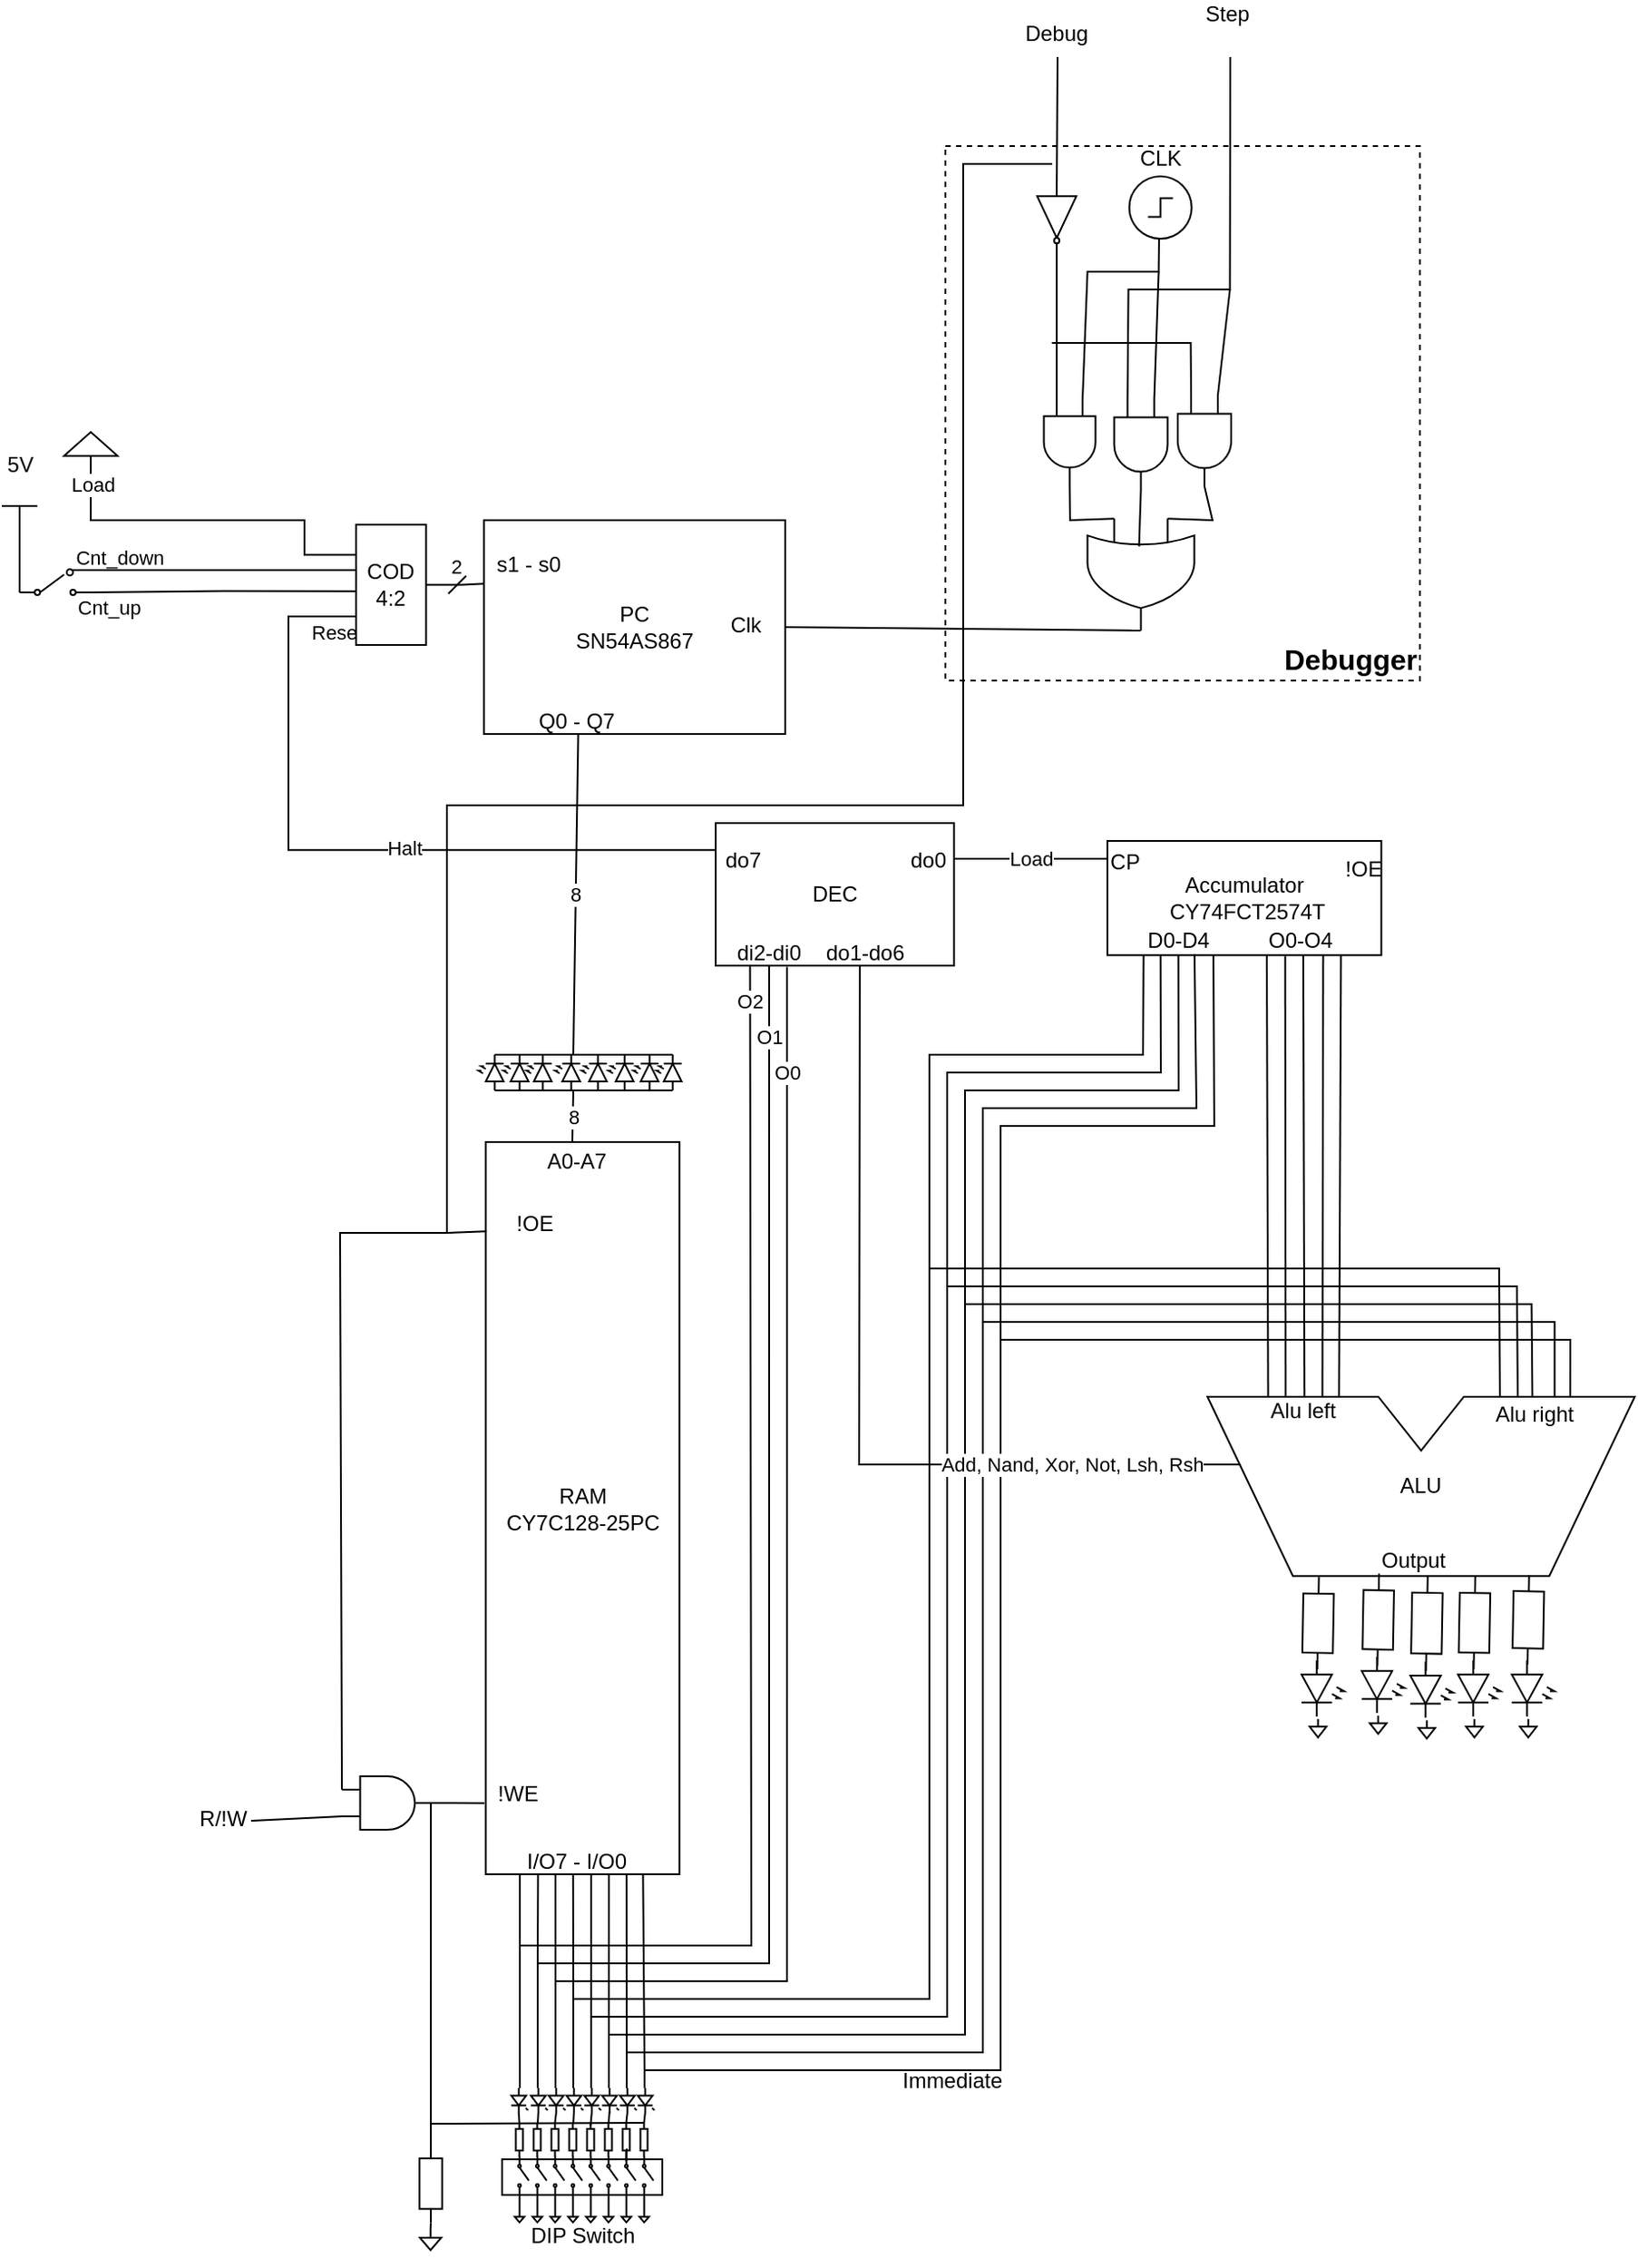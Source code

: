 <mxfile version="25.0.2">
  <diagram name="Page-1" id="2MYuPslPh6wgR6PDxYFr">
    <mxGraphModel dx="1618" dy="1554" grid="1" gridSize="10" guides="1" tooltips="1" connect="1" arrows="1" fold="1" page="1" pageScale="1" pageWidth="850" pageHeight="1100" math="0" shadow="0">
      <root>
        <mxCell id="0" />
        <mxCell id="1" parent="0" />
        <mxCell id="XaXqWwQPE1AyAoHPwtIc-2" value="RAM&lt;div&gt;CY7C128-25PC&lt;/div&gt;" style="rounded=0;whiteSpace=wrap;html=1;" parent="1" vertex="1">
          <mxGeometry x="191.81" y="289" width="108.82" height="411" as="geometry" />
        </mxCell>
        <mxCell id="XaXqWwQPE1AyAoHPwtIc-3" value="ALU" style="shape=stencil(rZTvDoIgFMWfhq8OIZt9bFbvQUrJInBg/96+q5RTzFbU5tzuOd6fXDmCaGZLVnFEcInoChESYwx3qC9ezWzF89qJZ2YE20ruHFsbfeAXUdQPhlAlN6JuXLpGeAnPNBfNcq0UQIRWduD0fIAxoaAXXx0MR8S95vaoXYXI5gtE+jsiGSDiEAT2lhHNQiix9z2ieQhl4UGS1xCagTK1bTTbsvywN/qkinHXpLfThr8wOltI6SL1ZqiKNWEbGU/7qM+8N+3nu/8ESKF6AI/Q/RPfMNI/MLqm8FHmPxOSIYEGIGYBi8iltu8SAfpEKOCMm4pT2zbKY6u6c7EV7g==);whiteSpace=wrap;html=1;" parent="1" vertex="1">
          <mxGeometry x="597.18" y="432" width="240" height="100.65" as="geometry" />
        </mxCell>
        <mxCell id="XaXqWwQPE1AyAoHPwtIc-4" value="PC&lt;div&gt;SN54AS867&lt;br&gt;&lt;/div&gt;" style="rounded=0;whiteSpace=wrap;html=1;" parent="1" vertex="1">
          <mxGeometry x="190.81" y="-60" width="169.19" height="120" as="geometry" />
        </mxCell>
        <mxCell id="XaXqWwQPE1AyAoHPwtIc-5" value="DEC" style="rounded=0;whiteSpace=wrap;html=1;" parent="1" vertex="1">
          <mxGeometry x="321" y="110" width="133.83" height="80" as="geometry" />
        </mxCell>
        <mxCell id="XaXqWwQPE1AyAoHPwtIc-35" value="" style="group" parent="1" vertex="1" connectable="0">
          <mxGeometry x="651" y="510" width="151.4" height="120" as="geometry" />
        </mxCell>
        <mxCell id="XaXqWwQPE1AyAoHPwtIc-8" value="" style="shape=stencil(pZXhboMgFIWfhr+Lgo3dz4Vt70Ht7SSlYIC129sXRZNSlVhIjAnnyMe9RwiIUNOyDhAuWkQ+EcZV4V5ueAuHzHTQWK9dmebsIMA7xmp1hhs/2pHAZQua294lX6j4cN/0D6GNktJBuJImcB58B2NcurnFn4eNy/+Po7d654XOLXEBC9obpVcR/t5MLrPIhDplrSFCD6w5/2j1K4+L9XSsD2tmTPZFXeGh0DCDKZLlXieE4HIdUSUgSIggmxCNUAYi/8XpsygGdSU/Qk9KQyTYExfCb8jIqi+ln9J2NPxtiLCIp/BTtsATYtsWiFaRkkWVnwWusrPAdYAod/mI/euNlO8hok6oAocInI+IZrF8Yidv9eAN02Ynd1D97TMIdw==);html=1;verticalAlign=top;align=left;spacingTop=25;spacing=0;spacingLeft=35;direction=east;fillColor=none;rotation=90;" parent="XaXqWwQPE1AyAoHPwtIc-35" vertex="1">
          <mxGeometry x="0.411" y="68.571" width="31.492" height="34.286" as="geometry" />
        </mxCell>
        <mxCell id="XaXqWwQPE1AyAoHPwtIc-9" value="" style="shape=stencil(pZXhboMgFIWfhr+Lgo3dz4Vt70Ht7SSlYIC129sXRZNSlVhIjAnnyMe9RwiIUNOyDhAuWkQ+EcZV4V5ueAuHzHTQWK9dmebsIMA7xmp1hhs/2pHAZQua294lX6j4cN/0D6GNktJBuJImcB58B2NcurnFn4eNy/+Po7d654XOLXEBC9obpVcR/t5MLrPIhDplrSFCD6w5/2j1K4+L9XSsD2tmTPZFXeGh0DCDKZLlXieE4HIdUSUgSIggmxCNUAYi/8XpsygGdSU/Qk9KQyTYExfCb8jIqi+ln9J2NPxtiLCIp/BTtsATYtsWiFaRkkWVnwWusrPAdYAod/mI/euNlO8hok6oAocInI+IZrF8Yidv9eAN02Ynd1D97TMIdw==);html=1;verticalAlign=top;align=left;spacingTop=25;spacing=0;spacingLeft=35;direction=east;fillColor=none;rotation=90;" parent="XaXqWwQPE1AyAoHPwtIc-35" vertex="1">
          <mxGeometry x="61.507" y="69.281" width="31.492" height="34.286" as="geometry" />
        </mxCell>
        <mxCell id="XaXqWwQPE1AyAoHPwtIc-10" value="" style="shape=stencil(pZXhboMgFIWfhr+Lgo3dz4Vt70Ht7SSlYIC129sXRZNSlVhIjAnnyMe9RwiIUNOyDhAuWkQ+EcZV4V5ueAuHzHTQWK9dmebsIMA7xmp1hhs/2pHAZQua294lX6j4cN/0D6GNktJBuJImcB58B2NcurnFn4eNy/+Po7d654XOLXEBC9obpVcR/t5MLrPIhDplrSFCD6w5/2j1K4+L9XSsD2tmTPZFXeGh0DCDKZLlXieE4HIdUSUgSIggmxCNUAYi/8XpsygGdSU/Qk9KQyTYExfCb8jIqi+ln9J2NPxtiLCIp/BTtsATYtsWiFaRkkWVnwWusrPAdYAod/mI/euNlO8hok6oAocInI+IZrF8Yidv9eAN02Ynd1D97TMIdw==);html=1;verticalAlign=top;align=left;spacingTop=25;spacing=0;spacingLeft=35;direction=east;fillColor=none;rotation=90;" parent="XaXqWwQPE1AyAoHPwtIc-35" vertex="1">
          <mxGeometry x="88.262" y="68.571" width="31.492" height="34.286" as="geometry" />
        </mxCell>
        <mxCell id="XaXqWwQPE1AyAoHPwtIc-11" value="" style="shape=stencil(pZXhboMgFIWfhr+Lgo3dz4Vt70Ht7SSlYIC129sXRZNSlVhIjAnnyMe9RwiIUNOyDhAuWkQ+EcZV4V5ueAuHzHTQWK9dmebsIMA7xmp1hhs/2pHAZQua294lX6j4cN/0D6GNktJBuJImcB58B2NcurnFn4eNy/+Po7d654XOLXEBC9obpVcR/t5MLrPIhDplrSFCD6w5/2j1K4+L9XSsD2tmTPZFXeGh0DCDKZLlXieE4HIdUSUgSIggmxCNUAYi/8XpsygGdSU/Qk9KQyTYExfCb8jIqi+ln9J2NPxtiLCIp/BTtsATYtsWiFaRkkWVnwWusrPAdYAod/mI/euNlO8hok6oAocInI+IZrF8Yidv9eAN02Ynd1D97TMIdw==);html=1;verticalAlign=top;align=left;spacingTop=25;spacing=0;spacingLeft=35;direction=east;fillColor=none;rotation=90;" parent="XaXqWwQPE1AyAoHPwtIc-35" vertex="1">
          <mxGeometry x="118.508" y="68.571" width="31.492" height="34.286" as="geometry" />
        </mxCell>
        <mxCell id="XaXqWwQPE1AyAoHPwtIc-12" value="" style="shape=stencil(tZRNDoIwEIVP063pj7g3qPcoOEojtKRU1NtbqBgr1CjChmTey3y8ZqZFLK4yXgKiOENsgyil2H5sefFLXpWQGqfVXAue5OCcymh1govYmwdByAy0MI3LtgivUcPAiMWpktJChJKV57z4FsaFtL346mCP39+8qrT8AgxopxKnIrr7HruI5gGTmfL62C795HmnA/uJyVyDmwxMxmNZbJXQcrM44enpqNVZ7vtdQe+gNAwYT1vkubt4H45Z8uZK9ozOLlQNL+cfvGnD6I6QCxkmRL8Tlv8C3iIQOgKxmjjER0K7BIE52ac5NOG2rbcireqe81a4Aw==);whiteSpace=wrap;html=1;" parent="XaXqWwQPE1AyAoHPwtIc-35" vertex="1">
          <mxGeometry x="0.411" y="102.857" width="15.746" height="17.143" as="geometry" />
        </mxCell>
        <mxCell id="XaXqWwQPE1AyAoHPwtIc-13" value="" style="shape=stencil(tZRNDoIwEIVP063pj7g3qPcoOEojtKRU1NtbqBgr1CjChmTey3y8ZqZFLK4yXgKiOENsgyil2H5sefFLXpWQGqfVXAue5OCcymh1govYmwdByAy0MI3LtgivUcPAiMWpktJChJKV57z4FsaFtL346mCP39+8qrT8AgxopxKnIrr7HruI5gGTmfL62C795HmnA/uJyVyDmwxMxmNZbJXQcrM44enpqNVZ7vtdQe+gNAwYT1vkubt4H45Z8uZK9ozOLlQNL+cfvGnD6I6QCxkmRL8Tlv8C3iIQOgKxmjjER0K7BIE52ac5NOG2rbcireqe81a4Aw==);whiteSpace=wrap;html=1;" parent="XaXqWwQPE1AyAoHPwtIc-35" vertex="1">
          <mxGeometry x="61.507" y="103.567" width="15.746" height="17.143" as="geometry" />
        </mxCell>
        <mxCell id="XaXqWwQPE1AyAoHPwtIc-14" value="" style="shape=stencil(tZRNDoIwEIVP063pj7g3qPcoOEojtKRU1NtbqBgr1CjChmTey3y8ZqZFLK4yXgKiOENsgyil2H5sefFLXpWQGqfVXAue5OCcymh1govYmwdByAy0MI3LtgivUcPAiMWpktJChJKV57z4FsaFtL346mCP39+8qrT8AgxopxKnIrr7HruI5gGTmfL62C795HmnA/uJyVyDmwxMxmNZbJXQcrM44enpqNVZ7vtdQe+gNAwYT1vkubt4H45Z8uZK9ozOLlQNL+cfvGnD6I6QCxkmRL8Tlv8C3iIQOgKxmjjER0K7BIE52ac5NOG2rbcireqe81a4Aw==);whiteSpace=wrap;html=1;" parent="XaXqWwQPE1AyAoHPwtIc-35" vertex="1">
          <mxGeometry x="88.262" y="102.857" width="15.746" height="17.143" as="geometry" />
        </mxCell>
        <mxCell id="XaXqWwQPE1AyAoHPwtIc-15" value="" style="shape=stencil(tZRNDoIwEIVP063pj7g3qPcoOEojtKRU1NtbqBgr1CjChmTey3y8ZqZFLK4yXgKiOENsgyil2H5sefFLXpWQGqfVXAue5OCcymh1govYmwdByAy0MI3LtgivUcPAiMWpktJChJKV57z4FsaFtL346mCP39+8qrT8AgxopxKnIrr7HruI5gGTmfL62C795HmnA/uJyVyDmwxMxmNZbJXQcrM44enpqNVZ7vtdQe+gNAwYT1vkubt4H45Z8uZK9ozOLlQNL+cfvGnD6I6QCxkmRL8Tlv8C3iIQOgKxmjjER0K7BIE52ac5NOG2rbcireqe81a4Aw==);whiteSpace=wrap;html=1;" parent="XaXqWwQPE1AyAoHPwtIc-35" vertex="1">
          <mxGeometry x="118.508" y="102.857" width="15.746" height="17.143" as="geometry" />
        </mxCell>
        <mxCell id="XaXqWwQPE1AyAoHPwtIc-16" value="" style="pointerEvents=1;verticalLabelPosition=middle;shadow=0;dashed=0;align=left;html=1;verticalAlign=top;shape=mxgraph.electrical.resistors.resistor_1;labelPosition=center;spacingBottom=0;spacingLeft=25;direction=west;spacingTop=10;spacing=0;points=[[0,0.5,0,0,0],[0.5,0,0,0,-3],[0.5,1,0,0,2],[1,0.5,0,0,0]];fillColor=none;rotation=91;" parent="XaXqWwQPE1AyAoHPwtIc-35" vertex="1">
          <mxGeometry x="-17.63" y="40.53" width="51.9" height="17.14" as="geometry" />
        </mxCell>
        <mxCell id="XaXqWwQPE1AyAoHPwtIc-17" value="" style="pointerEvents=1;verticalLabelPosition=middle;shadow=0;dashed=0;align=left;html=1;verticalAlign=top;shape=mxgraph.electrical.resistors.resistor_1;labelPosition=center;spacingBottom=0;spacingLeft=25;direction=west;spacingTop=10;spacing=0;points=[[0,0.5,0,0,0],[0.5,0,0,0,-3],[0.5,1,0,0,2],[1,0.5,0,0,0]];fillColor=none;rotation=91;" parent="XaXqWwQPE1AyAoHPwtIc-35" vertex="1">
          <mxGeometry x="42.77" y="40.53" width="53.32" height="17.14" as="geometry" />
        </mxCell>
        <mxCell id="XaXqWwQPE1AyAoHPwtIc-18" value="" style="pointerEvents=1;verticalLabelPosition=middle;shadow=0;dashed=0;align=left;html=1;verticalAlign=top;shape=mxgraph.electrical.resistors.resistor_1;labelPosition=center;spacingBottom=0;spacingLeft=25;direction=west;spacingTop=10;spacing=0;points=[[0,0.5,0,0,0],[0.5,0,0,0,-3],[0.5,1,0,0,2],[1,0.5,0,0,0]];fillColor=none;rotation=91;" parent="XaXqWwQPE1AyAoHPwtIc-35" vertex="1">
          <mxGeometry x="70" y="40.3" width="52.36" height="17.14" as="geometry" />
        </mxCell>
        <mxCell id="XaXqWwQPE1AyAoHPwtIc-19" value="" style="pointerEvents=1;verticalLabelPosition=middle;shadow=0;dashed=0;align=left;html=1;verticalAlign=top;shape=mxgraph.electrical.resistors.resistor_1;labelPosition=center;spacingBottom=0;spacingLeft=25;direction=west;spacingTop=10;spacing=0;points=[[0,0.5,0,0,0],[0.5,0,0,0,-3],[0.5,1,0,0,2],[1,0.5,0,0,0]];fillColor=none;rotation=91;" parent="XaXqWwQPE1AyAoHPwtIc-35" vertex="1">
          <mxGeometry x="101.4" y="38.62" width="50" height="17.14" as="geometry" />
        </mxCell>
        <mxCell id="8v12p0gSR2IwAuQ5N-L2-43" value="Output" style="text;html=1;align=center;verticalAlign=middle;whiteSpace=wrap;rounded=0;" parent="XaXqWwQPE1AyAoHPwtIc-35" vertex="1">
          <mxGeometry x="31.52" y="7" width="60" height="13" as="geometry" />
        </mxCell>
        <mxCell id="8v12p0gSR2IwAuQ5N-L2-46" value="" style="shape=stencil(pZXhboMgFIWfhr+Lgo3dz4Vt70Ht7SSlYIC129sXRZNSlVhIjAnnyMe9RwiIUNOyDhAuWkQ+EcZV4V5ueAuHzHTQWK9dmebsIMA7xmp1hhs/2pHAZQua294lX6j4cN/0D6GNktJBuJImcB58B2NcurnFn4eNy/+Po7d654XOLXEBC9obpVcR/t5MLrPIhDplrSFCD6w5/2j1K4+L9XSsD2tmTPZFXeGh0DCDKZLlXieE4HIdUSUgSIggmxCNUAYi/8XpsygGdSU/Qk9KQyTYExfCb8jIqi+ln9J2NPxtiLCIp/BTtsATYtsWiFaRkkWVnwWusrPAdYAod/mI/euNlO8hok6oAocInI+IZrF8Yidv9eAN02Ynd1D97TMIdw==);html=1;verticalAlign=top;align=left;spacingTop=25;spacing=0;spacingLeft=35;direction=east;fillColor=none;rotation=90;" parent="XaXqWwQPE1AyAoHPwtIc-35" vertex="1">
          <mxGeometry x="34.201" y="66.661" width="31.492" height="34.286" as="geometry" />
        </mxCell>
        <mxCell id="8v12p0gSR2IwAuQ5N-L2-47" value="" style="shape=stencil(tZRNDoIwEIVP063pj7g3qPcoOEojtKRU1NtbqBgr1CjChmTey3y8ZqZFLK4yXgKiOENsgyil2H5sefFLXpWQGqfVXAue5OCcymh1govYmwdByAy0MI3LtgivUcPAiMWpktJChJKV57z4FsaFtL346mCP39+8qrT8AgxopxKnIrr7HruI5gGTmfL62C795HmnA/uJyVyDmwxMxmNZbJXQcrM44enpqNVZ7vtdQe+gNAwYT1vkubt4H45Z8uZK9ozOLlQNL+cfvGnD6I6QCxkmRL8Tlv8C3iIQOgKxmjjER0K7BIE52ac5NOG2rbcireqe81a4Aw==);whiteSpace=wrap;html=1;" parent="XaXqWwQPE1AyAoHPwtIc-35" vertex="1">
          <mxGeometry x="34.201" y="100.947" width="15.746" height="17.143" as="geometry" />
        </mxCell>
        <mxCell id="8v12p0gSR2IwAuQ5N-L2-48" value="" style="pointerEvents=1;verticalLabelPosition=middle;shadow=0;dashed=0;align=left;html=1;verticalAlign=top;shape=mxgraph.electrical.resistors.resistor_1;labelPosition=center;spacingBottom=0;spacingLeft=25;direction=west;spacingTop=10;spacing=0;points=[[0,0.5,0,0,0],[0.5,0,0,0,-3],[0.5,1,0,0,2],[1,0.5,0,0,0]];fillColor=none;rotation=91;" parent="XaXqWwQPE1AyAoHPwtIc-35" vertex="1">
          <mxGeometry x="16.16" y="38.62" width="51.9" height="17.14" as="geometry" />
        </mxCell>
        <mxCell id="XaXqWwQPE1AyAoHPwtIc-54" value="DIP Switch" style="text;html=1;align=center;verticalAlign=middle;whiteSpace=wrap;rounded=0;" parent="1" vertex="1">
          <mxGeometry x="211.89" y="898" width="68.66" height="10" as="geometry" />
        </mxCell>
        <mxCell id="XaXqWwQPE1AyAoHPwtIc-58" value="I/O7 - I/O0" style="text;html=1;align=center;verticalAlign=middle;whiteSpace=wrap;rounded=0;" parent="1" vertex="1">
          <mxGeometry x="213" y="688" width="60" height="10" as="geometry" />
        </mxCell>
        <mxCell id="XaXqWwQPE1AyAoHPwtIc-107" value="A0-A7" style="text;html=1;align=center;verticalAlign=middle;whiteSpace=wrap;rounded=0;" parent="1" vertex="1">
          <mxGeometry x="219.08" y="295" width="47.67" height="10" as="geometry" />
        </mxCell>
        <mxCell id="XaXqWwQPE1AyAoHPwtIc-115" value="!WE" style="text;html=1;align=center;verticalAlign=middle;whiteSpace=wrap;rounded=0;" parent="1" vertex="1">
          <mxGeometry x="194.81" y="650" width="30" height="10" as="geometry" />
        </mxCell>
        <mxCell id="XaXqWwQPE1AyAoHPwtIc-238" value="" style="group;rotation=-180;" parent="1" vertex="1" connectable="0">
          <mxGeometry x="181.83" y="240" width="120.35" height="20" as="geometry" />
        </mxCell>
        <mxCell id="XaXqWwQPE1AyAoHPwtIc-230" value="" style="shape=stencil(pZXhboMgFIWfhr+Lgo3dz4Vt70Ht7SSlYIC129sXRZNSlVhIjAnnyMe9RwiIUNOyDhAuWkQ+EcZV4V5ueAuHzHTQWK9dmebsIMA7xmp1hhs/2pHAZQua294lX6j4cN/0D6GNktJBuJImcB58B2NcurnFn4eNy/+Po7d654XOLXEBC9obpVcR/t5MLrPIhDplrSFCD6w5/2j1K4+L9XSsD2tmTPZFXeGh0DCDKZLlXieE4HIdUSUgSIggmxCNUAYi/8XpsygGdSU/Qk9KQyTYExfCb8jIqi+ln9J2NPxtiLCIp/BTtsATYtsWiFaRkkWVnwWusrPAdYAod/mI/euNlO8hok6oAocInI+IZrF8Yidv9eAN02Ynd1D97TMIdw==);html=1;verticalAlign=top;align=left;spacingTop=25;spacing=0;spacingLeft=35;direction=east;fillColor=none;rotation=-90;" parent="XaXqWwQPE1AyAoHPwtIc-238" vertex="1">
          <mxGeometry x="73" width="20.001" height="20.0" as="geometry" />
        </mxCell>
        <mxCell id="XaXqWwQPE1AyAoHPwtIc-231" value="" style="shape=stencil(pZXhboMgFIWfhr+Lgo3dz4Vt70Ht7SSlYIC129sXRZNSlVhIjAnnyMe9RwiIUNOyDhAuWkQ+EcZV4V5ueAuHzHTQWK9dmebsIMA7xmp1hhs/2pHAZQua294lX6j4cN/0D6GNktJBuJImcB58B2NcurnFn4eNy/+Po7d654XOLXEBC9obpVcR/t5MLrPIhDplrSFCD6w5/2j1K4+L9XSsD2tmTPZFXeGh0DCDKZLlXieE4HIdUSUgSIggmxCNUAYi/8XpsygGdSU/Qk9KQyTYExfCb8jIqi+ln9J2NPxtiLCIp/BTtsATYtsWiFaRkkWVnwWusrPAdYAod/mI/euNlO8hok6oAocInI+IZrF8Yidv9eAN02Ynd1D97TMIdw==);html=1;verticalAlign=top;align=left;spacingTop=25;spacing=0;spacingLeft=35;direction=east;fillColor=none;rotation=-90;" parent="XaXqWwQPE1AyAoHPwtIc-238" vertex="1">
          <mxGeometry x="58" width="20.001" height="20.0" as="geometry" />
        </mxCell>
        <mxCell id="XaXqWwQPE1AyAoHPwtIc-232" value="" style="shape=stencil(pZXhboMgFIWfhr+Lgo3dz4Vt70Ht7SSlYIC129sXRZNSlVhIjAnnyMe9RwiIUNOyDhAuWkQ+EcZV4V5ueAuHzHTQWK9dmebsIMA7xmp1hhs/2pHAZQua294lX6j4cN/0D6GNktJBuJImcB58B2NcurnFn4eNy/+Po7d654XOLXEBC9obpVcR/t5MLrPIhDplrSFCD6w5/2j1K4+L9XSsD2tmTPZFXeGh0DCDKZLlXieE4HIdUSUgSIggmxCNUAYi/8XpsygGdSU/Qk9KQyTYExfCb8jIqi+ln9J2NPxtiLCIp/BTtsATYtsWiFaRkkWVnwWusrPAdYAod/mI/euNlO8hok6oAocInI+IZrF8Yidv9eAN02Ynd1D97TMIdw==);html=1;verticalAlign=top;align=left;spacingTop=25;spacing=0;spacingLeft=35;direction=east;fillColor=none;rotation=-90;" parent="XaXqWwQPE1AyAoHPwtIc-238" vertex="1">
          <mxGeometry x="43" width="20.001" height="20.0" as="geometry" />
        </mxCell>
        <mxCell id="XaXqWwQPE1AyAoHPwtIc-233" value="" style="shape=stencil(pZXhboMgFIWfhr+Lgo3dz4Vt70Ht7SSlYIC129sXRZNSlVhIjAnnyMe9RwiIUNOyDhAuWkQ+EcZV4V5ueAuHzHTQWK9dmebsIMA7xmp1hhs/2pHAZQua294lX6j4cN/0D6GNktJBuJImcB58B2NcurnFn4eNy/+Po7d654XOLXEBC9obpVcR/t5MLrPIhDplrSFCD6w5/2j1K4+L9XSsD2tmTPZFXeGh0DCDKZLlXieE4HIdUSUgSIggmxCNUAYi/8XpsygGdSU/Qk9KQyTYExfCb8jIqi+ln9J2NPxtiLCIp/BTtsATYtsWiFaRkkWVnwWusrPAdYAod/mI/euNlO8hok6oAocInI+IZrF8Yidv9eAN02Ynd1D97TMIdw==);html=1;verticalAlign=top;align=left;spacingTop=25;spacing=0;spacingLeft=35;direction=east;fillColor=none;rotation=-90;" parent="XaXqWwQPE1AyAoHPwtIc-238" vertex="1">
          <mxGeometry x="27" width="20.001" height="20.0" as="geometry" />
        </mxCell>
        <mxCell id="XaXqWwQPE1AyAoHPwtIc-234" value="" style="shape=stencil(pZXhboMgFIWfhr+Lgo3dz4Vt70Ht7SSlYIC129sXRZNSlVhIjAnnyMe9RwiIUNOyDhAuWkQ+EcZV4V5ueAuHzHTQWK9dmebsIMA7xmp1hhs/2pHAZQua294lX6j4cN/0D6GNktJBuJImcB58B2NcurnFn4eNy/+Po7d654XOLXEBC9obpVcR/t5MLrPIhDplrSFCD6w5/2j1K4+L9XSsD2tmTPZFXeGh0DCDKZLlXieE4HIdUSUgSIggmxCNUAYi/8XpsygGdSU/Qk9KQyTYExfCb8jIqi+ln9J2NPxtiLCIp/BTtsATYtsWiFaRkkWVnwWusrPAdYAod/mI/euNlO8hok6oAocInI+IZrF8Yidv9eAN02Ynd1D97TMIdw==);html=1;verticalAlign=top;align=left;spacingTop=25;spacing=0;spacingLeft=35;direction=east;fillColor=none;rotation=-90;" parent="XaXqWwQPE1AyAoHPwtIc-238" vertex="1">
          <mxGeometry x="14" width="20.001" height="20.0" as="geometry" />
        </mxCell>
        <mxCell id="XaXqWwQPE1AyAoHPwtIc-235" value="" style="shape=stencil(pZXhboMgFIWfhr+Lgo3dz4Vt70Ht7SSlYIC129sXRZNSlVhIjAnnyMe9RwiIUNOyDhAuWkQ+EcZV4V5ueAuHzHTQWK9dmebsIMA7xmp1hhs/2pHAZQua294lX6j4cN/0D6GNktJBuJImcB58B2NcurnFn4eNy/+Po7d654XOLXEBC9obpVcR/t5MLrPIhDplrSFCD6w5/2j1K4+L9XSsD2tmTPZFXeGh0DCDKZLlXieE4HIdUSUgSIggmxCNUAYi/8XpsygGdSU/Qk9KQyTYExfCb8jIqi+ln9J2NPxtiLCIp/BTtsATYtsWiFaRkkWVnwWusrPAdYAod/mI/euNlO8hok6oAocInI+IZrF8Yidv9eAN02Ynd1D97TMIdw==);html=1;verticalAlign=top;align=left;spacingTop=25;spacing=0;spacingLeft=35;direction=east;fillColor=none;rotation=-90;" parent="XaXqWwQPE1AyAoHPwtIc-238" vertex="1">
          <mxGeometry width="20.001" height="20.0" as="geometry" />
        </mxCell>
        <mxCell id="XaXqWwQPE1AyAoHPwtIc-236" value="" style="shape=stencil(pZXhboMgFIWfhr+Lgo3dz4Vt70Ht7SSlYIC129sXRZNSlVhIjAnnyMe9RwiIUNOyDhAuWkQ+EcZV4V5ueAuHzHTQWK9dmebsIMA7xmp1hhs/2pHAZQua294lX6j4cN/0D6GNktJBuJImcB58B2NcurnFn4eNy/+Po7d654XOLXEBC9obpVcR/t5MLrPIhDplrSFCD6w5/2j1K4+L9XSsD2tmTPZFXeGh0DCDKZLlXieE4HIdUSUgSIggmxCNUAYi/8XpsygGdSU/Qk9KQyTYExfCb8jIqi+ln9J2NPxtiLCIp/BTtsATYtsWiFaRkkWVnwWusrPAdYAod/mI/euNlO8hok6oAocInI+IZrF8Yidv9eAN02Ynd1D97TMIdw==);html=1;verticalAlign=top;align=left;spacingTop=25;spacing=0;spacingLeft=35;direction=east;fillColor=none;rotation=-90;" parent="XaXqWwQPE1AyAoHPwtIc-238" vertex="1">
          <mxGeometry x="87" width="20.001" height="20.0" as="geometry" />
        </mxCell>
        <mxCell id="XaXqWwQPE1AyAoHPwtIc-237" value="" style="shape=stencil(pZXhboMgFIWfhr+Lgo3dz4Vt70Ht7SSlYIC129sXRZNSlVhIjAnnyMe9RwiIUNOyDhAuWkQ+EcZV4V5ueAuHzHTQWK9dmebsIMA7xmp1hhs/2pHAZQua294lX6j4cN/0D6GNktJBuJImcB58B2NcurnFn4eNy/+Po7d654XOLXEBC9obpVcR/t5MLrPIhDplrSFCD6w5/2j1K4+L9XSsD2tmTPZFXeGh0DCDKZLlXieE4HIdUSUgSIggmxCNUAYi/8XpsygGdSU/Qk9KQyTYExfCb8jIqi+ln9J2NPxtiLCIp/BTtsATYtsWiFaRkkWVnwWusrPAdYAod/mI/euNlO8hok6oAocInI+IZrF8Yidv9eAN02Ynd1D97TMIdw==);html=1;verticalAlign=top;align=left;spacingTop=25;spacing=0;spacingLeft=35;direction=east;fillColor=none;rotation=-90;" parent="XaXqWwQPE1AyAoHPwtIc-238" vertex="1">
          <mxGeometry x="100" width="20.001" height="20.0" as="geometry" />
        </mxCell>
        <mxCell id="XaXqWwQPE1AyAoHPwtIc-239" value="" style="endArrow=none;html=1;rounded=0;entryX=0;entryY=0.75;entryDx=0;entryDy=0;exitX=0;exitY=0.75;exitDx=0;exitDy=0;" parent="XaXqWwQPE1AyAoHPwtIc-238" source="XaXqWwQPE1AyAoHPwtIc-235" target="XaXqWwQPE1AyAoHPwtIc-237" edge="1">
          <mxGeometry width="50" height="50" relative="1" as="geometry">
            <mxPoint x="-29.65" y="74" as="sourcePoint" />
            <mxPoint x="20.35" y="24" as="targetPoint" />
          </mxGeometry>
        </mxCell>
        <mxCell id="XaXqWwQPE1AyAoHPwtIc-241" value="" style="endArrow=none;html=1;rounded=0;entryX=1;entryY=0.75;entryDx=0;entryDy=0;exitX=1;exitY=0.75;exitDx=0;exitDy=0;" parent="XaXqWwQPE1AyAoHPwtIc-238" source="XaXqWwQPE1AyAoHPwtIc-235" target="XaXqWwQPE1AyAoHPwtIc-237" edge="1">
          <mxGeometry width="50" height="50" relative="1" as="geometry">
            <mxPoint x="70.35" y="50" as="sourcePoint" />
            <mxPoint x="120.35" as="targetPoint" />
          </mxGeometry>
        </mxCell>
        <mxCell id="XaXqWwQPE1AyAoHPwtIc-240" value="8" style="endArrow=none;html=1;rounded=0;exitX=0.447;exitY=0.001;exitDx=0;exitDy=0;exitPerimeter=0;" parent="1" source="XaXqWwQPE1AyAoHPwtIc-2" edge="1">
          <mxGeometry width="50" height="50" relative="1" as="geometry">
            <mxPoint x="241" y="290" as="sourcePoint" />
            <mxPoint x="241" y="260" as="targetPoint" />
          </mxGeometry>
        </mxCell>
        <mxCell id="XaXqWwQPE1AyAoHPwtIc-243" value="8" style="endArrow=none;html=1;rounded=0;entryX=0.313;entryY=1.002;entryDx=0;entryDy=0;entryPerimeter=0;" parent="1" target="XaXqWwQPE1AyAoHPwtIc-4" edge="1">
          <mxGeometry width="50" height="50" relative="1" as="geometry">
            <mxPoint x="241" y="240" as="sourcePoint" />
            <mxPoint x="402.18" y="232" as="targetPoint" />
          </mxGeometry>
        </mxCell>
        <mxCell id="XaXqWwQPE1AyAoHPwtIc-279" value="O0" style="endArrow=none;html=1;rounded=0;entryX=0.299;entryY=1.01;entryDx=0;entryDy=0;entryPerimeter=0;exitX=0.36;exitY=1.001;exitDx=0;exitDy=0;exitPerimeter=0;" parent="1" source="XaXqWwQPE1AyAoHPwtIc-2" target="XaXqWwQPE1AyAoHPwtIc-5" edge="1">
          <mxGeometry x="0.844" width="50" height="50" relative="1" as="geometry">
            <mxPoint x="212.18" y="762" as="sourcePoint" />
            <mxPoint x="401" y="158" as="targetPoint" />
            <Array as="points">
              <mxPoint x="231" y="760" />
              <mxPoint x="361" y="760" />
            </Array>
            <mxPoint as="offset" />
          </mxGeometry>
        </mxCell>
        <mxCell id="XaXqWwQPE1AyAoHPwtIc-280" value="O1" style="endArrow=none;html=1;rounded=0;entryX=0.224;entryY=1.003;entryDx=0;entryDy=0;entryPerimeter=0;exitX=0.27;exitY=1.001;exitDx=0;exitDy=0;exitPerimeter=0;" parent="1" source="XaXqWwQPE1AyAoHPwtIc-2" target="XaXqWwQPE1AyAoHPwtIc-5" edge="1">
          <mxGeometry x="0.892" width="50" height="50" relative="1" as="geometry">
            <mxPoint x="221" y="750" as="sourcePoint" />
            <mxPoint x="452.18" y="752" as="targetPoint" />
            <Array as="points">
              <mxPoint x="221" y="750" />
              <mxPoint x="351" y="750" />
            </Array>
            <mxPoint as="offset" />
          </mxGeometry>
        </mxCell>
        <mxCell id="XaXqWwQPE1AyAoHPwtIc-281" value="O2" style="endArrow=none;html=1;rounded=0;entryX=0.144;entryY=1;entryDx=0;entryDy=0;entryPerimeter=0;exitX=0.176;exitY=0.999;exitDx=0;exitDy=0;exitPerimeter=0;" parent="1" source="XaXqWwQPE1AyAoHPwtIc-2" target="XaXqWwQPE1AyAoHPwtIc-5" edge="1">
          <mxGeometry x="0.945" width="50" height="50" relative="1" as="geometry">
            <mxPoint x="211" y="740" as="sourcePoint" />
            <mxPoint x="452.18" y="362" as="targetPoint" />
            <Array as="points">
              <mxPoint x="211" y="740" />
              <mxPoint x="341" y="740" />
            </Array>
            <mxPoint as="offset" />
          </mxGeometry>
        </mxCell>
        <mxCell id="8v12p0gSR2IwAuQ5N-L2-8" value="Alu right" style="text;html=1;align=center;verticalAlign=middle;whiteSpace=wrap;rounded=0;" parent="1" vertex="1">
          <mxGeometry x="751" y="437" width="60" height="10" as="geometry" />
        </mxCell>
        <mxCell id="8v12p0gSR2IwAuQ5N-L2-9" value="Alu left" style="text;html=1;align=center;verticalAlign=middle;whiteSpace=wrap;rounded=0;" parent="1" vertex="1">
          <mxGeometry x="621" y="435" width="60" height="10" as="geometry" />
        </mxCell>
        <mxCell id="8v12p0gSR2IwAuQ5N-L2-12" value="" style="group" parent="1" vertex="1" connectable="0">
          <mxGeometry x="541" y="120" width="156.91" height="64.14" as="geometry" />
        </mxCell>
        <mxCell id="XaXqWwQPE1AyAoHPwtIc-6" value="Accumulator&lt;div&gt;&amp;nbsp;CY74FCT2574T&lt;br&gt;&lt;/div&gt;" style="rounded=0;whiteSpace=wrap;html=1;" parent="8v12p0gSR2IwAuQ5N-L2-12" vertex="1">
          <mxGeometry width="153.82" height="64.14" as="geometry" />
        </mxCell>
        <mxCell id="8v12p0gSR2IwAuQ5N-L2-1" value="D0-D4" style="text;html=1;align=center;verticalAlign=middle;whiteSpace=wrap;rounded=0;" parent="8v12p0gSR2IwAuQ5N-L2-12" vertex="1">
          <mxGeometry x="10" y="50" width="60" height="12.07" as="geometry" />
        </mxCell>
        <mxCell id="8v12p0gSR2IwAuQ5N-L2-2" value="CP" style="text;html=1;align=center;verticalAlign=middle;whiteSpace=wrap;rounded=0;" parent="8v12p0gSR2IwAuQ5N-L2-12" vertex="1">
          <mxGeometry x="2.132e-14" y="8.07" width="20" height="7" as="geometry" />
        </mxCell>
        <mxCell id="8v12p0gSR2IwAuQ5N-L2-3" value="!OE" style="text;html=1;align=center;verticalAlign=middle;whiteSpace=wrap;rounded=0;" parent="8v12p0gSR2IwAuQ5N-L2-12" vertex="1">
          <mxGeometry x="133.82" y="8.07" width="20" height="15" as="geometry" />
        </mxCell>
        <mxCell id="8v12p0gSR2IwAuQ5N-L2-7" value="O0-O4" style="text;html=1;align=center;verticalAlign=middle;whiteSpace=wrap;rounded=0;" parent="8v12p0gSR2IwAuQ5N-L2-12" vertex="1">
          <mxGeometry x="79.73" y="50" width="56.91" height="12.07" as="geometry" />
        </mxCell>
        <mxCell id="8v12p0gSR2IwAuQ5N-L2-14" value="" style="endArrow=none;html=1;rounded=0;entryX=0.132;entryY=1;entryDx=0;entryDy=0;entryPerimeter=0;exitX=0.451;exitY=1.001;exitDx=0;exitDy=0;exitPerimeter=0;" parent="1" source="XaXqWwQPE1AyAoHPwtIc-2" target="XaXqWwQPE1AyAoHPwtIc-6" edge="1">
          <mxGeometry width="50" height="50" relative="1" as="geometry">
            <mxPoint x="231" y="770" as="sourcePoint" />
            <mxPoint x="561" y="240" as="targetPoint" />
            <Array as="points">
              <mxPoint x="241" y="770" />
              <mxPoint x="441" y="770" />
              <mxPoint x="441" y="240" />
              <mxPoint x="561" y="240" />
            </Array>
          </mxGeometry>
        </mxCell>
        <mxCell id="8v12p0gSR2IwAuQ5N-L2-15" value="" style="endArrow=none;html=1;rounded=0;entryX=0.194;entryY=1;entryDx=0;entryDy=0;entryPerimeter=0;exitX=0.544;exitY=1;exitDx=0;exitDy=0;exitPerimeter=0;" parent="1" source="XaXqWwQPE1AyAoHPwtIc-2" target="XaXqWwQPE1AyAoHPwtIc-6" edge="1">
          <mxGeometry width="50" height="50" relative="1" as="geometry">
            <mxPoint x="250.16" y="780" as="sourcePoint" />
            <mxPoint x="571.278" y="230" as="targetPoint" />
            <Array as="points">
              <mxPoint x="251" y="780" />
              <mxPoint x="451" y="780" />
              <mxPoint x="451" y="250" />
              <mxPoint x="571" y="250" />
            </Array>
          </mxGeometry>
        </mxCell>
        <mxCell id="8v12p0gSR2IwAuQ5N-L2-16" value="" style="endArrow=none;html=1;rounded=0;entryX=0.259;entryY=0.998;entryDx=0;entryDy=0;entryPerimeter=0;exitX=0.636;exitY=0.999;exitDx=0;exitDy=0;exitPerimeter=0;" parent="1" source="XaXqWwQPE1AyAoHPwtIc-2" target="XaXqWwQPE1AyAoHPwtIc-6" edge="1">
          <mxGeometry width="50" height="50" relative="1" as="geometry">
            <mxPoint x="283.4" y="790" as="sourcePoint" />
            <mxPoint x="581" y="196.667" as="targetPoint" />
            <Array as="points">
              <mxPoint x="261" y="790" />
              <mxPoint x="461" y="790" />
              <mxPoint x="461" y="260" />
              <mxPoint x="581" y="260" />
            </Array>
          </mxGeometry>
        </mxCell>
        <mxCell id="8v12p0gSR2IwAuQ5N-L2-17" value="" style="endArrow=none;html=1;rounded=0;entryX=0.318;entryY=0.993;entryDx=0;entryDy=0;entryPerimeter=0;exitX=0.727;exitY=0.999;exitDx=0;exitDy=0;exitPerimeter=0;" parent="1" source="XaXqWwQPE1AyAoHPwtIc-2" target="XaXqWwQPE1AyAoHPwtIc-6" edge="1">
          <mxGeometry width="50" height="50" relative="1" as="geometry">
            <mxPoint x="300.81" y="800" as="sourcePoint" />
            <mxPoint x="591" y="200" as="targetPoint" />
            <Array as="points">
              <mxPoint x="271" y="800" />
              <mxPoint x="471" y="800" />
              <mxPoint x="471" y="270" />
              <mxPoint x="591" y="270" />
            </Array>
          </mxGeometry>
        </mxCell>
        <mxCell id="8v12p0gSR2IwAuQ5N-L2-18" value="" style="endArrow=none;html=1;rounded=0;entryX=0.387;entryY=1.002;entryDx=0;entryDy=0;entryPerimeter=0;exitX=0.812;exitY=1;exitDx=0;exitDy=0;exitPerimeter=0;" parent="1" source="XaXqWwQPE1AyAoHPwtIc-2" target="XaXqWwQPE1AyAoHPwtIc-6" edge="1">
          <mxGeometry width="50" height="50" relative="1" as="geometry">
            <mxPoint x="323.17" y="810" as="sourcePoint" />
            <mxPoint x="601" y="200" as="targetPoint" />
            <Array as="points">
              <mxPoint x="281" y="810" />
              <mxPoint x="481" y="810" />
              <mxPoint x="481" y="280" />
              <mxPoint x="601" y="280" />
            </Array>
          </mxGeometry>
        </mxCell>
        <mxCell id="8v12p0gSR2IwAuQ5N-L2-19" value="Load" style="endArrow=none;html=1;rounded=0;entryX=0;entryY=0.276;entryDx=0;entryDy=0;exitX=1;exitY=0.25;exitDx=0;exitDy=0;entryPerimeter=0;" parent="1" source="XaXqWwQPE1AyAoHPwtIc-5" target="8v12p0gSR2IwAuQ5N-L2-2" edge="1">
          <mxGeometry width="50" height="50" relative="1" as="geometry">
            <mxPoint x="461" y="140" as="sourcePoint" />
            <mxPoint x="511" y="90" as="targetPoint" />
          </mxGeometry>
        </mxCell>
        <mxCell id="8v12p0gSR2IwAuQ5N-L2-21" value="" style="endArrow=none;html=1;rounded=0;exitX=0.142;exitY=-0.003;exitDx=0;exitDy=0;exitPerimeter=0;entryX=0.582;entryY=0.998;entryDx=0;entryDy=0;entryPerimeter=0;" parent="1" source="XaXqWwQPE1AyAoHPwtIc-3" target="XaXqWwQPE1AyAoHPwtIc-6" edge="1">
          <mxGeometry width="50" height="50" relative="1" as="geometry">
            <mxPoint x="591" y="380" as="sourcePoint" />
            <mxPoint x="631" y="190" as="targetPoint" />
          </mxGeometry>
        </mxCell>
        <mxCell id="8v12p0gSR2IwAuQ5N-L2-22" value="" style="endArrow=none;html=1;rounded=0;exitX=0.183;exitY=0.004;exitDx=0;exitDy=0;exitPerimeter=0;entryX=0.649;entryY=1.007;entryDx=0;entryDy=0;entryPerimeter=0;" parent="1" source="XaXqWwQPE1AyAoHPwtIc-3" target="XaXqWwQPE1AyAoHPwtIc-6" edge="1">
          <mxGeometry width="50" height="50" relative="1" as="geometry">
            <mxPoint x="644.18" y="432" as="sourcePoint" />
            <mxPoint x="642.18" y="180" as="targetPoint" />
          </mxGeometry>
        </mxCell>
        <mxCell id="8v12p0gSR2IwAuQ5N-L2-23" value="" style="endArrow=none;html=1;rounded=0;exitX=0.227;exitY=0;exitDx=0;exitDy=0;exitPerimeter=0;entryX=0.715;entryY=1.002;entryDx=0;entryDy=0;entryPerimeter=0;" parent="1" source="XaXqWwQPE1AyAoHPwtIc-3" target="XaXqWwQPE1AyAoHPwtIc-6" edge="1">
          <mxGeometry width="50" height="50" relative="1" as="geometry">
            <mxPoint x="654.18" y="435" as="sourcePoint" />
            <mxPoint x="652.18" y="183" as="targetPoint" />
          </mxGeometry>
        </mxCell>
        <mxCell id="8v12p0gSR2IwAuQ5N-L2-24" value="" style="endArrow=none;html=1;rounded=0;exitX=0.269;exitY=-0.004;exitDx=0;exitDy=0;exitPerimeter=0;entryX=0.581;entryY=0.986;entryDx=0;entryDy=0;entryPerimeter=0;" parent="1" source="XaXqWwQPE1AyAoHPwtIc-3" edge="1">
          <mxGeometry width="50" height="50" relative="1" as="geometry">
            <mxPoint x="664.18" y="436.14" as="sourcePoint" />
            <mxPoint x="662.18" y="184.14" as="targetPoint" />
          </mxGeometry>
        </mxCell>
        <mxCell id="8v12p0gSR2IwAuQ5N-L2-25" value="" style="endArrow=none;html=1;rounded=0;exitX=0.308;exitY=0.003;exitDx=0;exitDy=0;exitPerimeter=0;entryX=0.904;entryY=1.161;entryDx=0;entryDy=0;entryPerimeter=0;" parent="1" source="XaXqWwQPE1AyAoHPwtIc-3" target="8v12p0gSR2IwAuQ5N-L2-7" edge="1">
          <mxGeometry width="50" height="50" relative="1" as="geometry">
            <mxPoint x="674.18" y="437" as="sourcePoint" />
            <mxPoint x="672.18" y="185" as="targetPoint" />
          </mxGeometry>
        </mxCell>
        <mxCell id="8v12p0gSR2IwAuQ5N-L2-27" value="" style="endArrow=none;html=1;rounded=0;entryX=0.849;entryY=0.001;entryDx=0;entryDy=0;entryPerimeter=0;" parent="1" target="XaXqWwQPE1AyAoHPwtIc-3" edge="1">
          <mxGeometry width="50" height="50" relative="1" as="geometry">
            <mxPoint x="481" y="400" as="sourcePoint" />
            <mxPoint x="801" y="430" as="targetPoint" />
            <Array as="points">
              <mxPoint x="801" y="400" />
            </Array>
          </mxGeometry>
        </mxCell>
        <mxCell id="8v12p0gSR2IwAuQ5N-L2-28" value="" style="endArrow=none;html=1;rounded=0;entryX=0.849;entryY=0.001;entryDx=0;entryDy=0;entryPerimeter=0;" parent="1" edge="1">
          <mxGeometry width="50" height="50" relative="1" as="geometry">
            <mxPoint x="471" y="390" as="sourcePoint" />
            <mxPoint x="792.18" y="432" as="targetPoint" />
            <Array as="points">
              <mxPoint x="792.18" y="390" />
            </Array>
          </mxGeometry>
        </mxCell>
        <mxCell id="8v12p0gSR2IwAuQ5N-L2-29" value="" style="endArrow=none;html=1;rounded=0;entryX=0.849;entryY=0.001;entryDx=0;entryDy=0;entryPerimeter=0;" parent="1" edge="1">
          <mxGeometry width="50" height="50" relative="1" as="geometry">
            <mxPoint x="461" y="380" as="sourcePoint" />
            <mxPoint x="779.68" y="432" as="targetPoint" />
            <Array as="points">
              <mxPoint x="779.23" y="380" />
            </Array>
          </mxGeometry>
        </mxCell>
        <mxCell id="8v12p0gSR2IwAuQ5N-L2-30" value="" style="endArrow=none;html=1;rounded=0;entryX=0.849;entryY=0.001;entryDx=0;entryDy=0;entryPerimeter=0;" parent="1" edge="1">
          <mxGeometry width="50" height="50" relative="1" as="geometry">
            <mxPoint x="451" y="370" as="sourcePoint" />
            <mxPoint x="771.45" y="432" as="targetPoint" />
            <Array as="points">
              <mxPoint x="771" y="370" />
            </Array>
          </mxGeometry>
        </mxCell>
        <mxCell id="8v12p0gSR2IwAuQ5N-L2-31" value="" style="endArrow=none;html=1;rounded=0;entryX=0.849;entryY=0.001;entryDx=0;entryDy=0;entryPerimeter=0;" parent="1" edge="1">
          <mxGeometry width="50" height="50" relative="1" as="geometry">
            <mxPoint x="441" y="360" as="sourcePoint" />
            <mxPoint x="761.45" y="432" as="targetPoint" />
            <Array as="points">
              <mxPoint x="761" y="360" />
            </Array>
          </mxGeometry>
        </mxCell>
        <mxCell id="8v12p0gSR2IwAuQ5N-L2-36" value="" style="endArrow=none;html=1;rounded=0;exitX=0.75;exitY=1;exitDx=0;exitDy=0;entryX=0.077;entryY=0.378;entryDx=0;entryDy=0;entryPerimeter=0;" parent="1" target="XaXqWwQPE1AyAoHPwtIc-3" edge="1">
          <mxGeometry width="50" height="50" relative="1" as="geometry">
            <mxPoint x="401.933" y="190" as="sourcePoint" />
            <mxPoint x="596.94" y="472.26" as="targetPoint" />
            <Array as="points">
              <mxPoint x="401.56" y="470" />
            </Array>
          </mxGeometry>
        </mxCell>
        <mxCell id="8v12p0gSR2IwAuQ5N-L2-37" value="Add, Nand, Xor, Not, Lsh, Rsh" style="edgeLabel;html=1;align=center;verticalAlign=middle;resizable=0;points=[];" parent="8v12p0gSR2IwAuQ5N-L2-36" vertex="1" connectable="0">
          <mxGeometry x="0.723" relative="1" as="geometry">
            <mxPoint x="-26" as="offset" />
          </mxGeometry>
        </mxCell>
        <mxCell id="8v12p0gSR2IwAuQ5N-L2-42" value="Immediate" style="text;html=1;align=center;verticalAlign=middle;whiteSpace=wrap;rounded=0;" parent="1" vertex="1">
          <mxGeometry x="423.5" y="810.45" width="60" height="12" as="geometry" />
        </mxCell>
        <mxCell id="8v12p0gSR2IwAuQ5N-L2-44" value="Clk" style="text;html=1;align=center;verticalAlign=middle;whiteSpace=wrap;rounded=0;" parent="1" vertex="1">
          <mxGeometry x="325.68" y="-6" width="24" height="10" as="geometry" />
        </mxCell>
        <mxCell id="tOiyktiXb2ID_XWYhX2H-1" value="do0" style="text;html=1;align=center;verticalAlign=middle;whiteSpace=wrap;rounded=0;" parent="1" vertex="1">
          <mxGeometry x="427" y="126" width="26.5" height="10" as="geometry" />
        </mxCell>
        <mxCell id="tOiyktiXb2ID_XWYhX2H-2" value="do7" style="text;html=1;align=center;verticalAlign=middle;whiteSpace=wrap;rounded=0;" parent="1" vertex="1">
          <mxGeometry x="323.18" y="126" width="26.5" height="10" as="geometry" />
        </mxCell>
        <mxCell id="tOiyktiXb2ID_XWYhX2H-3" value="do1-do6" style="text;html=1;align=center;verticalAlign=middle;whiteSpace=wrap;rounded=0;" parent="1" vertex="1">
          <mxGeometry x="380.25" y="178" width="50" height="10" as="geometry" />
        </mxCell>
        <mxCell id="tOiyktiXb2ID_XWYhX2H-4" value="di2-di0" style="text;html=1;align=center;verticalAlign=middle;whiteSpace=wrap;rounded=0;" parent="1" vertex="1">
          <mxGeometry x="331" y="178" width="40" height="10" as="geometry" />
        </mxCell>
        <mxCell id="tOiyktiXb2ID_XWYhX2H-10" value="s1 - s0" style="text;html=1;align=center;verticalAlign=middle;whiteSpace=wrap;rounded=0;" parent="1" vertex="1">
          <mxGeometry x="191.87" y="-41.5" width="48.34" height="13" as="geometry" />
        </mxCell>
        <mxCell id="ocJFT1lrMeXOSPBqILMc-8" value="" style="pointerEvents=1;verticalLabelPosition=bottom;shadow=0;dashed=0;align=center;html=1;verticalAlign=top;shape=mxgraph.electrical.signal_sources.source;aspect=fixed;points=[[0.5,0,0],[1,0.5,0],[0.5,1,0],[0,0.5,0]];elSignalType=stepOn;strokeColor=default;fontSize=38;fillColor=none;direction=east;" parent="1" vertex="1">
          <mxGeometry x="553.29" y="-253" width="35" height="35" as="geometry" />
        </mxCell>
        <mxCell id="gPwVoAXUcxk1GGr7bhU0-28" style="edgeStyle=orthogonalEdgeStyle;rounded=0;orthogonalLoop=1;jettySize=auto;html=1;exitX=-0.003;exitY=0.553;exitDx=0;exitDy=0;endArrow=none;endFill=0;entryX=1;entryY=0.5;entryDx=0;entryDy=0;exitPerimeter=0;" parent="1" source="gPwVoAXUcxk1GGr7bhU0-22" target="gPwVoAXUcxk1GGr7bhU0-70" edge="1">
          <mxGeometry relative="1" as="geometry">
            <mxPoint x="12.5" y="-18.445" as="targetPoint" />
            <Array as="points" />
          </mxGeometry>
        </mxCell>
        <mxCell id="gPwVoAXUcxk1GGr7bhU0-39" value="Cnt_down" style="edgeLabel;html=1;align=center;verticalAlign=middle;resizable=0;points=[];" parent="gPwVoAXUcxk1GGr7bhU0-28" vertex="1" connectable="0">
          <mxGeometry x="0.696" relative="1" as="geometry">
            <mxPoint x="-7" y="-20" as="offset" />
          </mxGeometry>
        </mxCell>
        <mxCell id="gPwVoAXUcxk1GGr7bhU0-26" style="edgeStyle=orthogonalEdgeStyle;rounded=0;orthogonalLoop=1;jettySize=auto;html=1;exitX=0;exitY=0.25;exitDx=0;exitDy=0;endArrow=none;endFill=0;entryX=0.5;entryY=0;entryDx=0;entryDy=0;entryPerimeter=0;" parent="1" source="gPwVoAXUcxk1GGr7bhU0-22" target="gPwVoAXUcxk1GGr7bhU0-37" edge="1">
          <mxGeometry relative="1" as="geometry">
            <mxPoint x="81" y="-70" as="targetPoint" />
            <Array as="points">
              <mxPoint x="90" y="-41" />
              <mxPoint x="90" y="-60" />
              <mxPoint x="-30" y="-60" />
              <mxPoint x="-30" y="-89" />
            </Array>
          </mxGeometry>
        </mxCell>
        <mxCell id="gPwVoAXUcxk1GGr7bhU0-76" value="Load" style="edgeLabel;html=1;align=center;verticalAlign=middle;resizable=0;points=[];" parent="gPwVoAXUcxk1GGr7bhU0-26" vertex="1" connectable="0">
          <mxGeometry x="0.406" y="1" relative="1" as="geometry">
            <mxPoint x="-29" y="-21" as="offset" />
          </mxGeometry>
        </mxCell>
        <mxCell id="gPwVoAXUcxk1GGr7bhU0-32" style="edgeStyle=orthogonalEdgeStyle;rounded=0;orthogonalLoop=1;jettySize=auto;html=1;exitX=0;exitY=1;exitDx=0;exitDy=0;endArrow=none;endFill=0;entryX=0.003;entryY=0.189;entryDx=0;entryDy=0;entryPerimeter=0;" parent="1" source="gPwVoAXUcxk1GGr7bhU0-22" target="XaXqWwQPE1AyAoHPwtIc-5" edge="1">
          <mxGeometry relative="1" as="geometry">
            <mxPoint x="281" y="80" as="targetPoint" />
            <Array as="points">
              <mxPoint x="81" y="-6" />
              <mxPoint x="81" y="125" />
            </Array>
          </mxGeometry>
        </mxCell>
        <mxCell id="gPwVoAXUcxk1GGr7bhU0-36" value="&lt;div&gt;Reset&lt;/div&gt;" style="edgeLabel;html=1;align=center;verticalAlign=middle;resizable=0;points=[];" parent="gPwVoAXUcxk1GGr7bhU0-32" vertex="1" connectable="0">
          <mxGeometry x="-0.804" relative="1" as="geometry">
            <mxPoint x="14" y="9" as="offset" />
          </mxGeometry>
        </mxCell>
        <mxCell id="ocJFT1lrMeXOSPBqILMc-44" value="Halt" style="edgeLabel;html=1;align=center;verticalAlign=middle;resizable=0;points=[];" parent="gPwVoAXUcxk1GGr7bhU0-32" connectable="0" vertex="1">
          <mxGeometry x="0.172" y="1" relative="1" as="geometry">
            <mxPoint as="offset" />
          </mxGeometry>
        </mxCell>
        <mxCell id="gPwVoAXUcxk1GGr7bhU0-22" value="COD&lt;br&gt;4:2" style="rounded=0;whiteSpace=wrap;html=1;" parent="1" vertex="1">
          <mxGeometry x="118.98" y="-57.5" width="39.32" height="67.5" as="geometry" />
        </mxCell>
        <mxCell id="gPwVoAXUcxk1GGr7bhU0-23" style="edgeStyle=orthogonalEdgeStyle;rounded=0;orthogonalLoop=1;jettySize=auto;html=1;entryX=0.001;entryY=0.297;entryDx=0;entryDy=0;entryPerimeter=0;endArrow=none;endFill=0;" parent="1" source="gPwVoAXUcxk1GGr7bhU0-22" target="XaXqWwQPE1AyAoHPwtIc-4" edge="1">
          <mxGeometry relative="1" as="geometry" />
        </mxCell>
        <mxCell id="gPwVoAXUcxk1GGr7bhU0-25" value="2" style="edgeLabel;html=1;align=center;verticalAlign=middle;resizable=0;points=[];" parent="gPwVoAXUcxk1GGr7bhU0-23" vertex="1" connectable="0">
          <mxGeometry x="0.239" relative="1" as="geometry">
            <mxPoint x="-3" y="-10" as="offset" />
          </mxGeometry>
        </mxCell>
        <mxCell id="gPwVoAXUcxk1GGr7bhU0-24" value="" style="endArrow=none;html=1;rounded=0;" parent="1" edge="1">
          <mxGeometry width="50" height="50" relative="1" as="geometry">
            <mxPoint x="170.83" y="-18.75" as="sourcePoint" />
            <mxPoint x="180.83" y="-28.75" as="targetPoint" />
          </mxGeometry>
        </mxCell>
        <mxCell id="gPwVoAXUcxk1GGr7bhU0-37" value="" style="pointerEvents=1;verticalLabelPosition=bottom;shadow=0;dashed=0;align=center;html=1;verticalAlign=top;shape=mxgraph.electrical.signal_sources.signal_ground;direction=west;" parent="1" vertex="1">
          <mxGeometry x="-45" y="-109.5" width="30" height="20" as="geometry" />
        </mxCell>
        <mxCell id="gPwVoAXUcxk1GGr7bhU0-43" value="5V" style="verticalLabelPosition=middle;verticalAlign=top;shape=mxgraph.electrical.signal_sources.vdd;shadow=0;dashed=0;align=center;strokeWidth=1;fontSize=12;html=1;flipV=1;direction=east;labelPosition=center;spacingBottom=0;spacing=0;spacingTop=-35;fillColor=none;" parent="1" vertex="1">
          <mxGeometry x="-80.0" y="-68" width="20" height="10" as="geometry" />
        </mxCell>
        <mxCell id="gPwVoAXUcxk1GGr7bhU0-54" value="" style="edgeStyle=orthogonalEdgeStyle;rounded=0;orthogonalLoop=1;jettySize=auto;html=1;exitX=0;exitY=0.5;exitDx=0;exitDy=0;endArrow=none;endFill=0;" parent="1" source="gPwVoAXUcxk1GGr7bhU0-22" target="gPwVoAXUcxk1GGr7bhU0-53" edge="1">
          <mxGeometry relative="1" as="geometry">
            <mxPoint x="71" y="-31.742" as="targetPoint" />
            <mxPoint x="119" y="-32" as="sourcePoint" />
            <Array as="points">
              <mxPoint x="51" y="-32" />
              <mxPoint x="51" y="-32" />
            </Array>
          </mxGeometry>
        </mxCell>
        <mxCell id="gPwVoAXUcxk1GGr7bhU0-53" value="" style="ellipse;whiteSpace=wrap;html=1;aspect=fixed;" parent="1" vertex="1">
          <mxGeometry x="-43.52" y="-32.52" width="3.52" height="3.52" as="geometry" />
        </mxCell>
        <mxCell id="gPwVoAXUcxk1GGr7bhU0-70" value="" style="shape=stencil(vVTRbsIgFP0aXhcKq/pquu0/sF5XIgIBptvfS3upaa1sumZLmibnnHI43Hsp4ZVvhAXCaEP4C2HsmcZXhCeEqwSFt1AH5I7CSbFRgIoPzuzhJLchOUjdgJOhVfkroev4TfvwqjZaRxNptB8pAz2aCanjWvqJZmn7r4SeSsQ27nCAAA75AlnC3u42LuYY8yoyuePwaiPq/bszH3o7XZXVdsbBDeEiS6Ww1N8c1Iq2CROhlw/mCIPSjmvbl/q2d2+hpB5YFMtfWIxTMD47RXk1JI+HWMwPsaIPWHSTkGlWvJE/tfmuWQClpPX5ZvUwXfQFomaEct5/lLD8h4Rd6Sd3rWPxT9gRZw==);whiteSpace=wrap;html=1;rotation=-90;direction=south;" parent="1" vertex="1">
          <mxGeometry x="-60" y="-39.5" width="20" height="40" as="geometry" />
        </mxCell>
        <mxCell id="ocJFT1lrMeXOSPBqILMc-43" value="Q0 - Q7" style="text;html=1;align=center;verticalAlign=middle;whiteSpace=wrap;rounded=0;" parent="1" vertex="1">
          <mxGeometry x="212.87" y="48" width="60.1" height="10" as="geometry" />
        </mxCell>
        <mxCell id="ocJFT1lrMeXOSPBqILMc-56" value="" style="endArrow=none;html=1;rounded=0;" parent="1" edge="1">
          <mxGeometry width="50" height="50" relative="1" as="geometry">
            <mxPoint x="211" y="820" as="sourcePoint" />
            <mxPoint x="211" y="740" as="targetPoint" />
          </mxGeometry>
        </mxCell>
        <mxCell id="ocJFT1lrMeXOSPBqILMc-57" value="" style="endArrow=none;html=1;rounded=0;" parent="1" edge="1">
          <mxGeometry width="50" height="50" relative="1" as="geometry">
            <mxPoint x="221" y="820" as="sourcePoint" />
            <mxPoint x="221" y="750" as="targetPoint" />
          </mxGeometry>
        </mxCell>
        <mxCell id="ocJFT1lrMeXOSPBqILMc-58" value="" style="endArrow=none;html=1;rounded=0;" parent="1" edge="1">
          <mxGeometry width="50" height="50" relative="1" as="geometry">
            <mxPoint x="231" y="820" as="sourcePoint" />
            <mxPoint x="231" y="760" as="targetPoint" />
          </mxGeometry>
        </mxCell>
        <mxCell id="ocJFT1lrMeXOSPBqILMc-59" value="" style="endArrow=none;html=1;rounded=0;" parent="1" edge="1">
          <mxGeometry width="50" height="50" relative="1" as="geometry">
            <mxPoint x="241" y="820" as="sourcePoint" />
            <mxPoint x="241" y="770" as="targetPoint" />
          </mxGeometry>
        </mxCell>
        <mxCell id="ocJFT1lrMeXOSPBqILMc-60" value="" style="endArrow=none;html=1;rounded=0;" parent="1" edge="1">
          <mxGeometry width="50" height="50" relative="1" as="geometry">
            <mxPoint x="251" y="820" as="sourcePoint" />
            <mxPoint x="251" y="780" as="targetPoint" />
          </mxGeometry>
        </mxCell>
        <mxCell id="ocJFT1lrMeXOSPBqILMc-61" value="" style="endArrow=none;html=1;rounded=0;" parent="1" edge="1">
          <mxGeometry width="50" height="50" relative="1" as="geometry">
            <mxPoint x="261" y="820" as="sourcePoint" />
            <mxPoint x="261" y="790" as="targetPoint" />
          </mxGeometry>
        </mxCell>
        <mxCell id="ocJFT1lrMeXOSPBqILMc-62" value="" style="endArrow=none;html=1;rounded=0;" parent="1" edge="1">
          <mxGeometry width="50" height="50" relative="1" as="geometry">
            <mxPoint x="271" y="820" as="sourcePoint" />
            <mxPoint x="271" y="800" as="targetPoint" />
          </mxGeometry>
        </mxCell>
        <mxCell id="ocJFT1lrMeXOSPBqILMc-63" value="" style="endArrow=none;html=1;rounded=0;" parent="1" edge="1">
          <mxGeometry width="50" height="50" relative="1" as="geometry">
            <mxPoint x="281" y="820" as="sourcePoint" />
            <mxPoint x="281" y="810" as="targetPoint" />
          </mxGeometry>
        </mxCell>
        <mxCell id="ocJFT1lrMeXOSPBqILMc-65" value="" style="verticalLabelPosition=bottom;shadow=0;dashed=0;align=center;html=1;verticalAlign=top;shape=mxgraph.electrical.opto_electronics.led_1;pointerEvents=1;rotation=90;" parent="1" vertex="1">
          <mxGeometry x="203.72" y="822.45" width="14" height="9.1" as="geometry" />
        </mxCell>
        <mxCell id="ocJFT1lrMeXOSPBqILMc-66" value="" style="verticalLabelPosition=bottom;shadow=0;dashed=0;align=center;html=1;verticalAlign=top;shape=mxgraph.electrical.opto_electronics.led_1;pointerEvents=1;rotation=90;" parent="1" vertex="1">
          <mxGeometry x="214.72" y="822.45" width="14" height="9.1" as="geometry" />
        </mxCell>
        <mxCell id="gPwVoAXUcxk1GGr7bhU0-74" style="edgeStyle=orthogonalEdgeStyle;rounded=0;orthogonalLoop=1;jettySize=auto;html=1;exitX=0;exitY=0.5;exitDx=0;exitDy=0;entryX=0.5;entryY=0;entryDx=0;entryDy=0;entryPerimeter=0;endArrow=none;endFill=0;" parent="1" source="gPwVoAXUcxk1GGr7bhU0-70" target="gPwVoAXUcxk1GGr7bhU0-43" edge="1">
          <mxGeometry relative="1" as="geometry" />
        </mxCell>
        <mxCell id="ocJFT1lrMeXOSPBqILMc-67" value="" style="verticalLabelPosition=bottom;shadow=0;dashed=0;align=center;html=1;verticalAlign=top;shape=mxgraph.electrical.opto_electronics.led_1;pointerEvents=1;rotation=90;" parent="1" vertex="1">
          <mxGeometry x="224.72" y="822.45" width="14" height="9.1" as="geometry" />
        </mxCell>
        <mxCell id="ocJFT1lrMeXOSPBqILMc-68" value="" style="verticalLabelPosition=bottom;shadow=0;dashed=0;align=center;html=1;verticalAlign=top;shape=mxgraph.electrical.opto_electronics.led_1;pointerEvents=1;rotation=90;" parent="1" vertex="1">
          <mxGeometry x="234.72" y="822.45" width="14" height="9.1" as="geometry" />
        </mxCell>
        <mxCell id="ocJFT1lrMeXOSPBqILMc-69" value="" style="verticalLabelPosition=bottom;shadow=0;dashed=0;align=center;html=1;verticalAlign=top;shape=mxgraph.electrical.opto_electronics.led_1;pointerEvents=1;rotation=90;" parent="1" vertex="1">
          <mxGeometry x="244.72" y="822.45" width="14" height="9.1" as="geometry" />
        </mxCell>
        <mxCell id="ocJFT1lrMeXOSPBqILMc-70" value="" style="verticalLabelPosition=bottom;shadow=0;dashed=0;align=center;html=1;verticalAlign=top;shape=mxgraph.electrical.opto_electronics.led_1;pointerEvents=1;rotation=90;" parent="1" vertex="1">
          <mxGeometry x="254.72" y="822.45" width="14" height="9.1" as="geometry" />
        </mxCell>
        <mxCell id="ocJFT1lrMeXOSPBqILMc-71" value="" style="verticalLabelPosition=bottom;shadow=0;dashed=0;align=center;html=1;verticalAlign=top;shape=mxgraph.electrical.opto_electronics.led_1;pointerEvents=1;rotation=90;" parent="1" vertex="1">
          <mxGeometry x="264.72" y="822.45" width="14" height="9.1" as="geometry" />
        </mxCell>
        <mxCell id="ocJFT1lrMeXOSPBqILMc-72" value="" style="verticalLabelPosition=bottom;shadow=0;dashed=0;align=center;html=1;verticalAlign=top;shape=mxgraph.electrical.opto_electronics.led_1;pointerEvents=1;rotation=90;" parent="1" vertex="1">
          <mxGeometry x="274.72" y="822.45" width="14" height="9.1" as="geometry" />
        </mxCell>
        <mxCell id="ocJFT1lrMeXOSPBqILMc-118" value="" style="rounded=0;whiteSpace=wrap;html=1;" parent="1" vertex="1">
          <mxGeometry x="201" y="860" width="90" height="20" as="geometry" />
        </mxCell>
        <mxCell id="ocJFT1lrMeXOSPBqILMc-82" value="" style="group" parent="1" connectable="0" vertex="1">
          <mxGeometry x="205.58" y="839.5" width="10.46" height="59.5" as="geometry" />
        </mxCell>
        <mxCell id="ocJFT1lrMeXOSPBqILMc-73" value="" style="shape=stencil(vVTRbsIgFP0aXhcKq/pquu0/sF5XIgIBptvfS3upaa1sumZLmibnnHI43Hsp4ZVvhAXCaEP4C2HsmcZXhCeEqwSFt1AH5I7CSbFRgIoPzuzhJLchOUjdgJOhVfkroev4TfvwqjZaRxNptB8pAz2aCanjWvqJZmn7r4SeSsQ27nCAAA75AlnC3u42LuYY8yoyuePwaiPq/bszH3o7XZXVdsbBDeEiS6Ww1N8c1Iq2CROhlw/mCIPSjmvbl/q2d2+hpB5YFMtfWIxTMD47RXk1JI+HWMwPsaIPWHSTkGlWvJE/tfmuWQClpPX5ZvUwXfQFomaEct5/lLD8h4Rd6Sd3rWPxT9gRZw==);whiteSpace=wrap;html=1;rotation=90;" parent="ocJFT1lrMeXOSPBqILMc-82" vertex="1">
          <mxGeometry x="-5.63" y="24.5" width="21.72" height="10.46" as="geometry" />
        </mxCell>
        <mxCell id="ocJFT1lrMeXOSPBqILMc-79" value="" style="pointerEvents=1;verticalLabelPosition=middle;shadow=0;dashed=0;align=left;html=1;verticalAlign=top;shape=mxgraph.electrical.resistors.resistor_1;labelPosition=center;spacingBottom=0;spacingLeft=25;direction=west;spacingTop=10;spacing=0;points=[[0,0.5,0,0,0],[0.5,0,0,0,-3],[0.5,1,0,0,2],[1,0.5,0,0,0]];fillColor=none;rotation=-90;" parent="ocJFT1lrMeXOSPBqILMc-82" vertex="1">
          <mxGeometry x="-4.36" y="7.5" width="19" height="4" as="geometry" />
        </mxCell>
        <mxCell id="ocJFT1lrMeXOSPBqILMc-80" value="" style="shape=stencil(tZRNDoIwEIVP063pj7g3qPcoOEojtKRU1NtbqBgr1CjChmTey3y8ZqZFLK4yXgKiOENsgyil2H5sefFLXpWQGqfVXAue5OCcymh1govYmwdByAy0MI3LtgivUcPAiMWpktJChJKV57z4FsaFtL346mCP39+8qrT8AgxopxKnIrr7HruI5gGTmfL62C795HmnA/uJyVyDmwxMxmNZbJXQcrM44enpqNVZ7vtdQe+gNAwYT1vkubt4H45Z8uZK9ozOLlQNL+cfvGnD6I6QCxkmRL8Tlv8C3iIQOgKxmjjER0K7BIE52ac5NOG2rbcireqe81a4Aw==);whiteSpace=wrap;html=1;" parent="ocJFT1lrMeXOSPBqILMc-82" vertex="1">
          <mxGeometry x="0.73" y="50.5" width="9" height="9" as="geometry" />
        </mxCell>
        <mxCell id="ocJFT1lrMeXOSPBqILMc-81" value="" style="endArrow=none;html=1;rounded=0;exitX=0.5;exitY=0;exitDx=0;exitDy=0;entryX=1;entryY=0.5;entryDx=0;entryDy=0;" parent="ocJFT1lrMeXOSPBqILMc-82" source="ocJFT1lrMeXOSPBqILMc-80" target="ocJFT1lrMeXOSPBqILMc-73" edge="1">
          <mxGeometry width="50" height="50" relative="1" as="geometry">
            <mxPoint x="35.42" y="60.5" as="sourcePoint" />
            <mxPoint x="85.42" y="10.5" as="targetPoint" />
          </mxGeometry>
        </mxCell>
        <mxCell id="ocJFT1lrMeXOSPBqILMc-83" value="" style="group" parent="1" connectable="0" vertex="1">
          <mxGeometry x="215.58" y="839.5" width="10.46" height="59.5" as="geometry" />
        </mxCell>
        <mxCell id="ocJFT1lrMeXOSPBqILMc-84" value="" style="shape=stencil(vVTRbsIgFP0aXhcKq/pquu0/sF5XIgIBptvfS3upaa1sumZLmibnnHI43Hsp4ZVvhAXCaEP4C2HsmcZXhCeEqwSFt1AH5I7CSbFRgIoPzuzhJLchOUjdgJOhVfkroev4TfvwqjZaRxNptB8pAz2aCanjWvqJZmn7r4SeSsQ27nCAAA75AlnC3u42LuYY8yoyuePwaiPq/bszH3o7XZXVdsbBDeEiS6Ww1N8c1Iq2CROhlw/mCIPSjmvbl/q2d2+hpB5YFMtfWIxTMD47RXk1JI+HWMwPsaIPWHSTkGlWvJE/tfmuWQClpPX5ZvUwXfQFomaEct5/lLD8h4Rd6Sd3rWPxT9gRZw==);whiteSpace=wrap;html=1;rotation=90;" parent="ocJFT1lrMeXOSPBqILMc-83" vertex="1">
          <mxGeometry x="-5.63" y="24.5" width="21.72" height="10.46" as="geometry" />
        </mxCell>
        <mxCell id="ocJFT1lrMeXOSPBqILMc-85" value="" style="pointerEvents=1;verticalLabelPosition=middle;shadow=0;dashed=0;align=left;html=1;verticalAlign=top;shape=mxgraph.electrical.resistors.resistor_1;labelPosition=center;spacingBottom=0;spacingLeft=25;direction=west;spacingTop=10;spacing=0;points=[[0,0.5,0,0,0],[0.5,0,0,0,-3],[0.5,1,0,0,2],[1,0.5,0,0,0]];fillColor=none;rotation=-90;" parent="ocJFT1lrMeXOSPBqILMc-83" vertex="1">
          <mxGeometry x="-4.36" y="7.5" width="19" height="4" as="geometry" />
        </mxCell>
        <mxCell id="ocJFT1lrMeXOSPBqILMc-86" value="" style="shape=stencil(tZRNDoIwEIVP063pj7g3qPcoOEojtKRU1NtbqBgr1CjChmTey3y8ZqZFLK4yXgKiOENsgyil2H5sefFLXpWQGqfVXAue5OCcymh1govYmwdByAy0MI3LtgivUcPAiMWpktJChJKV57z4FsaFtL346mCP39+8qrT8AgxopxKnIrr7HruI5gGTmfL62C795HmnA/uJyVyDmwxMxmNZbJXQcrM44enpqNVZ7vtdQe+gNAwYT1vkubt4H45Z8uZK9ozOLlQNL+cfvGnD6I6QCxkmRL8Tlv8C3iIQOgKxmjjER0K7BIE52ac5NOG2rbcireqe81a4Aw==);whiteSpace=wrap;html=1;" parent="ocJFT1lrMeXOSPBqILMc-83" vertex="1">
          <mxGeometry x="0.73" y="50.5" width="9" height="9" as="geometry" />
        </mxCell>
        <mxCell id="ocJFT1lrMeXOSPBqILMc-87" value="" style="endArrow=none;html=1;rounded=0;exitX=0.5;exitY=0;exitDx=0;exitDy=0;entryX=1;entryY=0.5;entryDx=0;entryDy=0;" parent="ocJFT1lrMeXOSPBqILMc-83" source="ocJFT1lrMeXOSPBqILMc-86" target="ocJFT1lrMeXOSPBqILMc-84" edge="1">
          <mxGeometry width="50" height="50" relative="1" as="geometry">
            <mxPoint x="35.42" y="60.5" as="sourcePoint" />
            <mxPoint x="85.42" y="10.5" as="targetPoint" />
          </mxGeometry>
        </mxCell>
        <mxCell id="ocJFT1lrMeXOSPBqILMc-88" value="" style="group" parent="1" connectable="0" vertex="1">
          <mxGeometry x="225.58" y="839.5" width="10.46" height="58.5" as="geometry" />
        </mxCell>
        <mxCell id="ocJFT1lrMeXOSPBqILMc-89" value="" style="shape=stencil(vVTRbsIgFP0aXhcKq/pquu0/sF5XIgIBptvfS3upaa1sumZLmibnnHI43Hsp4ZVvhAXCaEP4C2HsmcZXhCeEqwSFt1AH5I7CSbFRgIoPzuzhJLchOUjdgJOhVfkroev4TfvwqjZaRxNptB8pAz2aCanjWvqJZmn7r4SeSsQ27nCAAA75AlnC3u42LuYY8yoyuePwaiPq/bszH3o7XZXVdsbBDeEiS6Ww1N8c1Iq2CROhlw/mCIPSjmvbl/q2d2+hpB5YFMtfWIxTMD47RXk1JI+HWMwPsaIPWHSTkGlWvJE/tfmuWQClpPX5ZvUwXfQFomaEct5/lLD8h4Rd6Sd3rWPxT9gRZw==);whiteSpace=wrap;html=1;rotation=90;" parent="ocJFT1lrMeXOSPBqILMc-88" vertex="1">
          <mxGeometry x="-5.63" y="24.5" width="21.72" height="10.46" as="geometry" />
        </mxCell>
        <mxCell id="ocJFT1lrMeXOSPBqILMc-90" value="" style="pointerEvents=1;verticalLabelPosition=middle;shadow=0;dashed=0;align=left;html=1;verticalAlign=top;shape=mxgraph.electrical.resistors.resistor_1;labelPosition=center;spacingBottom=0;spacingLeft=25;direction=west;spacingTop=10;spacing=0;points=[[0,0.5,0,0,0],[0.5,0,0,0,-3],[0.5,1,0,0,2],[1,0.5,0,0,0]];fillColor=none;rotation=-90;" parent="ocJFT1lrMeXOSPBqILMc-88" vertex="1">
          <mxGeometry x="-4.36" y="7.5" width="19" height="4" as="geometry" />
        </mxCell>
        <mxCell id="ocJFT1lrMeXOSPBqILMc-91" value="" style="shape=stencil(tZRNDoIwEIVP063pj7g3qPcoOEojtKRU1NtbqBgr1CjChmTey3y8ZqZFLK4yXgKiOENsgyil2H5sefFLXpWQGqfVXAue5OCcymh1govYmwdByAy0MI3LtgivUcPAiMWpktJChJKV57z4FsaFtL346mCP39+8qrT8AgxopxKnIrr7HruI5gGTmfL62C795HmnA/uJyVyDmwxMxmNZbJXQcrM44enpqNVZ7vtdQe+gNAwYT1vkubt4H45Z8uZK9ozOLlQNL+cfvGnD6I6QCxkmRL8Tlv8C3iIQOgKxmjjER0K7BIE52ac5NOG2rbcireqe81a4Aw==);whiteSpace=wrap;html=1;" parent="ocJFT1lrMeXOSPBqILMc-88" vertex="1">
          <mxGeometry x="0.73" y="50.5" width="9" height="9" as="geometry" />
        </mxCell>
        <mxCell id="ocJFT1lrMeXOSPBqILMc-92" value="" style="endArrow=none;html=1;rounded=0;exitX=0.5;exitY=0;exitDx=0;exitDy=0;entryX=1;entryY=0.5;entryDx=0;entryDy=0;" parent="ocJFT1lrMeXOSPBqILMc-88" source="ocJFT1lrMeXOSPBqILMc-91" target="ocJFT1lrMeXOSPBqILMc-89" edge="1">
          <mxGeometry width="50" height="50" relative="1" as="geometry">
            <mxPoint x="35.42" y="60.5" as="sourcePoint" />
            <mxPoint x="85.42" y="10.5" as="targetPoint" />
          </mxGeometry>
        </mxCell>
        <mxCell id="ocJFT1lrMeXOSPBqILMc-93" value="" style="group" parent="1" connectable="0" vertex="1">
          <mxGeometry x="235.58" y="839.5" width="10.46" height="58.5" as="geometry" />
        </mxCell>
        <mxCell id="ocJFT1lrMeXOSPBqILMc-94" value="" style="shape=stencil(vVTRbsIgFP0aXhcKq/pquu0/sF5XIgIBptvfS3upaa1sumZLmibnnHI43Hsp4ZVvhAXCaEP4C2HsmcZXhCeEqwSFt1AH5I7CSbFRgIoPzuzhJLchOUjdgJOhVfkroev4TfvwqjZaRxNptB8pAz2aCanjWvqJZmn7r4SeSsQ27nCAAA75AlnC3u42LuYY8yoyuePwaiPq/bszH3o7XZXVdsbBDeEiS6Ww1N8c1Iq2CROhlw/mCIPSjmvbl/q2d2+hpB5YFMtfWIxTMD47RXk1JI+HWMwPsaIPWHSTkGlWvJE/tfmuWQClpPX5ZvUwXfQFomaEct5/lLD8h4Rd6Sd3rWPxT9gRZw==);whiteSpace=wrap;html=1;rotation=90;" parent="ocJFT1lrMeXOSPBqILMc-93" vertex="1">
          <mxGeometry x="-5.63" y="24.5" width="21.72" height="10.46" as="geometry" />
        </mxCell>
        <mxCell id="ocJFT1lrMeXOSPBqILMc-95" value="" style="pointerEvents=1;verticalLabelPosition=middle;shadow=0;dashed=0;align=left;html=1;verticalAlign=top;shape=mxgraph.electrical.resistors.resistor_1;labelPosition=center;spacingBottom=0;spacingLeft=25;direction=west;spacingTop=10;spacing=0;points=[[0,0.5,0,0,0],[0.5,0,0,0,-3],[0.5,1,0,0,2],[1,0.5,0,0,0]];fillColor=none;rotation=-90;" parent="ocJFT1lrMeXOSPBqILMc-93" vertex="1">
          <mxGeometry x="-4.36" y="7.5" width="19" height="4" as="geometry" />
        </mxCell>
        <mxCell id="ocJFT1lrMeXOSPBqILMc-96" value="" style="shape=stencil(tZRNDoIwEIVP063pj7g3qPcoOEojtKRU1NtbqBgr1CjChmTey3y8ZqZFLK4yXgKiOENsgyil2H5sefFLXpWQGqfVXAue5OCcymh1govYmwdByAy0MI3LtgivUcPAiMWpktJChJKV57z4FsaFtL346mCP39+8qrT8AgxopxKnIrr7HruI5gGTmfL62C795HmnA/uJyVyDmwxMxmNZbJXQcrM44enpqNVZ7vtdQe+gNAwYT1vkubt4H45Z8uZK9ozOLlQNL+cfvGnD6I6QCxkmRL8Tlv8C3iIQOgKxmjjER0K7BIE52ac5NOG2rbcireqe81a4Aw==);whiteSpace=wrap;html=1;" parent="ocJFT1lrMeXOSPBqILMc-93" vertex="1">
          <mxGeometry x="0.73" y="50.5" width="9" height="9" as="geometry" />
        </mxCell>
        <mxCell id="ocJFT1lrMeXOSPBqILMc-97" value="" style="endArrow=none;html=1;rounded=0;exitX=0.5;exitY=0;exitDx=0;exitDy=0;entryX=1;entryY=0.5;entryDx=0;entryDy=0;" parent="ocJFT1lrMeXOSPBqILMc-93" source="ocJFT1lrMeXOSPBqILMc-96" target="ocJFT1lrMeXOSPBqILMc-94" edge="1">
          <mxGeometry width="50" height="50" relative="1" as="geometry">
            <mxPoint x="35.42" y="60.5" as="sourcePoint" />
            <mxPoint x="85.42" y="10.5" as="targetPoint" />
          </mxGeometry>
        </mxCell>
        <mxCell id="ocJFT1lrMeXOSPBqILMc-98" value="" style="group" parent="1" connectable="0" vertex="1">
          <mxGeometry x="245.58" y="839.5" width="10.46" height="58.5" as="geometry" />
        </mxCell>
        <mxCell id="ocJFT1lrMeXOSPBqILMc-99" value="" style="shape=stencil(vVTRbsIgFP0aXhcKq/pquu0/sF5XIgIBptvfS3upaa1sumZLmibnnHI43Hsp4ZVvhAXCaEP4C2HsmcZXhCeEqwSFt1AH5I7CSbFRgIoPzuzhJLchOUjdgJOhVfkroev4TfvwqjZaRxNptB8pAz2aCanjWvqJZmn7r4SeSsQ27nCAAA75AlnC3u42LuYY8yoyuePwaiPq/bszH3o7XZXVdsbBDeEiS6Ww1N8c1Iq2CROhlw/mCIPSjmvbl/q2d2+hpB5YFMtfWIxTMD47RXk1JI+HWMwPsaIPWHSTkGlWvJE/tfmuWQClpPX5ZvUwXfQFomaEct5/lLD8h4Rd6Sd3rWPxT9gRZw==);whiteSpace=wrap;html=1;rotation=90;" parent="ocJFT1lrMeXOSPBqILMc-98" vertex="1">
          <mxGeometry x="-5.63" y="24.5" width="21.72" height="10.46" as="geometry" />
        </mxCell>
        <mxCell id="ocJFT1lrMeXOSPBqILMc-100" value="" style="pointerEvents=1;verticalLabelPosition=middle;shadow=0;dashed=0;align=left;html=1;verticalAlign=top;shape=mxgraph.electrical.resistors.resistor_1;labelPosition=center;spacingBottom=0;spacingLeft=25;direction=west;spacingTop=10;spacing=0;points=[[0,0.5,0,0,0],[0.5,0,0,0,-3],[0.5,1,0,0,2],[1,0.5,0,0,0]];fillColor=none;rotation=-90;" parent="ocJFT1lrMeXOSPBqILMc-98" vertex="1">
          <mxGeometry x="-4.36" y="7.5" width="19" height="4" as="geometry" />
        </mxCell>
        <mxCell id="ocJFT1lrMeXOSPBqILMc-101" value="" style="shape=stencil(tZRNDoIwEIVP063pj7g3qPcoOEojtKRU1NtbqBgr1CjChmTey3y8ZqZFLK4yXgKiOENsgyil2H5sefFLXpWQGqfVXAue5OCcymh1govYmwdByAy0MI3LtgivUcPAiMWpktJChJKV57z4FsaFtL346mCP39+8qrT8AgxopxKnIrr7HruI5gGTmfL62C795HmnA/uJyVyDmwxMxmNZbJXQcrM44enpqNVZ7vtdQe+gNAwYT1vkubt4H45Z8uZK9ozOLlQNL+cfvGnD6I6QCxkmRL8Tlv8C3iIQOgKxmjjER0K7BIE52ac5NOG2rbcireqe81a4Aw==);whiteSpace=wrap;html=1;" parent="ocJFT1lrMeXOSPBqILMc-98" vertex="1">
          <mxGeometry x="0.73" y="50.5" width="9" height="9" as="geometry" />
        </mxCell>
        <mxCell id="ocJFT1lrMeXOSPBqILMc-102" value="" style="endArrow=none;html=1;rounded=0;exitX=0.5;exitY=0;exitDx=0;exitDy=0;entryX=1;entryY=0.5;entryDx=0;entryDy=0;" parent="ocJFT1lrMeXOSPBqILMc-98" source="ocJFT1lrMeXOSPBqILMc-101" target="ocJFT1lrMeXOSPBqILMc-99" edge="1">
          <mxGeometry width="50" height="50" relative="1" as="geometry">
            <mxPoint x="35.42" y="60.5" as="sourcePoint" />
            <mxPoint x="85.42" y="10.5" as="targetPoint" />
          </mxGeometry>
        </mxCell>
        <mxCell id="ocJFT1lrMeXOSPBqILMc-103" value="" style="group" parent="1" connectable="0" vertex="1">
          <mxGeometry x="255.58" y="839.5" width="10.46" height="58.5" as="geometry" />
        </mxCell>
        <mxCell id="ocJFT1lrMeXOSPBqILMc-104" value="" style="shape=stencil(vVTRbsIgFP0aXhcKq/pquu0/sF5XIgIBptvfS3upaa1sumZLmibnnHI43Hsp4ZVvhAXCaEP4C2HsmcZXhCeEqwSFt1AH5I7CSbFRgIoPzuzhJLchOUjdgJOhVfkroev4TfvwqjZaRxNptB8pAz2aCanjWvqJZmn7r4SeSsQ27nCAAA75AlnC3u42LuYY8yoyuePwaiPq/bszH3o7XZXVdsbBDeEiS6Ww1N8c1Iq2CROhlw/mCIPSjmvbl/q2d2+hpB5YFMtfWIxTMD47RXk1JI+HWMwPsaIPWHSTkGlWvJE/tfmuWQClpPX5ZvUwXfQFomaEct5/lLD8h4Rd6Sd3rWPxT9gRZw==);whiteSpace=wrap;html=1;rotation=90;" parent="ocJFT1lrMeXOSPBqILMc-103" vertex="1">
          <mxGeometry x="-5.63" y="24.5" width="21.72" height="10.46" as="geometry" />
        </mxCell>
        <mxCell id="ocJFT1lrMeXOSPBqILMc-105" value="" style="pointerEvents=1;verticalLabelPosition=middle;shadow=0;dashed=0;align=left;html=1;verticalAlign=top;shape=mxgraph.electrical.resistors.resistor_1;labelPosition=center;spacingBottom=0;spacingLeft=25;direction=west;spacingTop=10;spacing=0;points=[[0,0.5,0,0,0],[0.5,0,0,0,-3],[0.5,1,0,0,2],[1,0.5,0,0,0]];fillColor=none;rotation=-90;" parent="ocJFT1lrMeXOSPBqILMc-103" vertex="1">
          <mxGeometry x="-4.36" y="7.5" width="19" height="4" as="geometry" />
        </mxCell>
        <mxCell id="ocJFT1lrMeXOSPBqILMc-106" value="" style="shape=stencil(tZRNDoIwEIVP063pj7g3qPcoOEojtKRU1NtbqBgr1CjChmTey3y8ZqZFLK4yXgKiOENsgyil2H5sefFLXpWQGqfVXAue5OCcymh1govYmwdByAy0MI3LtgivUcPAiMWpktJChJKV57z4FsaFtL346mCP39+8qrT8AgxopxKnIrr7HruI5gGTmfL62C795HmnA/uJyVyDmwxMxmNZbJXQcrM44enpqNVZ7vtdQe+gNAwYT1vkubt4H45Z8uZK9ozOLlQNL+cfvGnD6I6QCxkmRL8Tlv8C3iIQOgKxmjjER0K7BIE52ac5NOG2rbcireqe81a4Aw==);whiteSpace=wrap;html=1;" parent="ocJFT1lrMeXOSPBqILMc-103" vertex="1">
          <mxGeometry x="0.73" y="50.5" width="9" height="9" as="geometry" />
        </mxCell>
        <mxCell id="ocJFT1lrMeXOSPBqILMc-107" value="" style="endArrow=none;html=1;rounded=0;exitX=0.5;exitY=0;exitDx=0;exitDy=0;entryX=1;entryY=0.5;entryDx=0;entryDy=0;" parent="ocJFT1lrMeXOSPBqILMc-103" source="ocJFT1lrMeXOSPBqILMc-106" target="ocJFT1lrMeXOSPBqILMc-104" edge="1">
          <mxGeometry width="50" height="50" relative="1" as="geometry">
            <mxPoint x="35.42" y="60.5" as="sourcePoint" />
            <mxPoint x="85.42" y="10.5" as="targetPoint" />
          </mxGeometry>
        </mxCell>
        <mxCell id="ocJFT1lrMeXOSPBqILMc-108" value="" style="group" parent="1" connectable="0" vertex="1">
          <mxGeometry x="265.58" y="839.5" width="10.46" height="58.5" as="geometry" />
        </mxCell>
        <mxCell id="ocJFT1lrMeXOSPBqILMc-109" value="" style="shape=stencil(vVTRbsIgFP0aXhcKq/pquu0/sF5XIgIBptvfS3upaa1sumZLmibnnHI43Hsp4ZVvhAXCaEP4C2HsmcZXhCeEqwSFt1AH5I7CSbFRgIoPzuzhJLchOUjdgJOhVfkroev4TfvwqjZaRxNptB8pAz2aCanjWvqJZmn7r4SeSsQ27nCAAA75AlnC3u42LuYY8yoyuePwaiPq/bszH3o7XZXVdsbBDeEiS6Ww1N8c1Iq2CROhlw/mCIPSjmvbl/q2d2+hpB5YFMtfWIxTMD47RXk1JI+HWMwPsaIPWHSTkGlWvJE/tfmuWQClpPX5ZvUwXfQFomaEct5/lLD8h4Rd6Sd3rWPxT9gRZw==);whiteSpace=wrap;html=1;rotation=90;" parent="ocJFT1lrMeXOSPBqILMc-108" vertex="1">
          <mxGeometry x="-5.63" y="24.5" width="21.72" height="10.46" as="geometry" />
        </mxCell>
        <mxCell id="ocJFT1lrMeXOSPBqILMc-110" value="" style="pointerEvents=1;verticalLabelPosition=middle;shadow=0;dashed=0;align=left;html=1;verticalAlign=top;shape=mxgraph.electrical.resistors.resistor_1;labelPosition=center;spacingBottom=0;spacingLeft=25;direction=west;spacingTop=10;spacing=0;points=[[0,0.5,0,0,0],[0.5,0,0,0,-3],[0.5,1,0,0,2],[1,0.5,0,0,0]];fillColor=none;rotation=-90;" parent="ocJFT1lrMeXOSPBqILMc-108" vertex="1">
          <mxGeometry x="-4.36" y="7.5" width="19" height="4" as="geometry" />
        </mxCell>
        <mxCell id="ocJFT1lrMeXOSPBqILMc-111" value="" style="shape=stencil(tZRNDoIwEIVP063pj7g3qPcoOEojtKRU1NtbqBgr1CjChmTey3y8ZqZFLK4yXgKiOENsgyil2H5sefFLXpWQGqfVXAue5OCcymh1govYmwdByAy0MI3LtgivUcPAiMWpktJChJKV57z4FsaFtL346mCP39+8qrT8AgxopxKnIrr7HruI5gGTmfL62C795HmnA/uJyVyDmwxMxmNZbJXQcrM44enpqNVZ7vtdQe+gNAwYT1vkubt4H45Z8uZK9ozOLlQNL+cfvGnD6I6QCxkmRL8Tlv8C3iIQOgKxmjjER0K7BIE52ac5NOG2rbcireqe81a4Aw==);whiteSpace=wrap;html=1;" parent="ocJFT1lrMeXOSPBqILMc-108" vertex="1">
          <mxGeometry x="0.73" y="50.5" width="9" height="9" as="geometry" />
        </mxCell>
        <mxCell id="ocJFT1lrMeXOSPBqILMc-112" value="" style="endArrow=none;html=1;rounded=0;exitX=0.5;exitY=0;exitDx=0;exitDy=0;entryX=1;entryY=0.5;entryDx=0;entryDy=0;" parent="ocJFT1lrMeXOSPBqILMc-108" source="ocJFT1lrMeXOSPBqILMc-111" target="ocJFT1lrMeXOSPBqILMc-109" edge="1">
          <mxGeometry width="50" height="50" relative="1" as="geometry">
            <mxPoint x="35.42" y="60.5" as="sourcePoint" />
            <mxPoint x="85.42" y="10.5" as="targetPoint" />
          </mxGeometry>
        </mxCell>
        <mxCell id="ocJFT1lrMeXOSPBqILMc-113" value="" style="group" parent="1" connectable="0" vertex="1">
          <mxGeometry x="275.58" y="839.5" width="10.46" height="58.5" as="geometry" />
        </mxCell>
        <mxCell id="ocJFT1lrMeXOSPBqILMc-114" value="" style="shape=stencil(vVTRbsIgFP0aXhcKq/pquu0/sF5XIgIBptvfS3upaa1sumZLmibnnHI43Hsp4ZVvhAXCaEP4C2HsmcZXhCeEqwSFt1AH5I7CSbFRgIoPzuzhJLchOUjdgJOhVfkroev4TfvwqjZaRxNptB8pAz2aCanjWvqJZmn7r4SeSsQ27nCAAA75AlnC3u42LuYY8yoyuePwaiPq/bszH3o7XZXVdsbBDeEiS6Ww1N8c1Iq2CROhlw/mCIPSjmvbl/q2d2+hpB5YFMtfWIxTMD47RXk1JI+HWMwPsaIPWHSTkGlWvJE/tfmuWQClpPX5ZvUwXfQFomaEct5/lLD8h4Rd6Sd3rWPxT9gRZw==);whiteSpace=wrap;html=1;rotation=90;" parent="ocJFT1lrMeXOSPBqILMc-113" vertex="1">
          <mxGeometry x="-5.63" y="24.5" width="21.72" height="10.46" as="geometry" />
        </mxCell>
        <mxCell id="ocJFT1lrMeXOSPBqILMc-115" value="" style="pointerEvents=1;verticalLabelPosition=middle;shadow=0;dashed=0;align=left;html=1;verticalAlign=top;shape=mxgraph.electrical.resistors.resistor_1;labelPosition=center;spacingBottom=0;spacingLeft=25;direction=west;spacingTop=10;spacing=0;points=[[0,0.5,0,0,0],[0.5,0,0,0,-3],[0.5,1,0,0,2],[1,0.5,0,0,0]];fillColor=none;rotation=-90;" parent="ocJFT1lrMeXOSPBqILMc-113" vertex="1">
          <mxGeometry x="-4.36" y="7.5" width="19" height="4" as="geometry" />
        </mxCell>
        <mxCell id="ocJFT1lrMeXOSPBqILMc-116" value="" style="shape=stencil(tZRNDoIwEIVP063pj7g3qPcoOEojtKRU1NtbqBgr1CjChmTey3y8ZqZFLK4yXgKiOENsgyil2H5sefFLXpWQGqfVXAue5OCcymh1govYmwdByAy0MI3LtgivUcPAiMWpktJChJKV57z4FsaFtL346mCP39+8qrT8AgxopxKnIrr7HruI5gGTmfL62C795HmnA/uJyVyDmwxMxmNZbJXQcrM44enpqNVZ7vtdQe+gNAwYT1vkubt4H45Z8uZK9ozOLlQNL+cfvGnD6I6QCxkmRL8Tlv8C3iIQOgKxmjjER0K7BIE52ac5NOG2rbcireqe81a4Aw==);whiteSpace=wrap;html=1;" parent="ocJFT1lrMeXOSPBqILMc-113" vertex="1">
          <mxGeometry x="0.73" y="50.5" width="9" height="9" as="geometry" />
        </mxCell>
        <mxCell id="ocJFT1lrMeXOSPBqILMc-117" value="" style="endArrow=none;html=1;rounded=0;exitX=0.5;exitY=0;exitDx=0;exitDy=0;entryX=1;entryY=0.5;entryDx=0;entryDy=0;" parent="ocJFT1lrMeXOSPBqILMc-113" source="ocJFT1lrMeXOSPBqILMc-116" target="ocJFT1lrMeXOSPBqILMc-114" edge="1">
          <mxGeometry width="50" height="50" relative="1" as="geometry">
            <mxPoint x="35.42" y="60.5" as="sourcePoint" />
            <mxPoint x="85.42" y="10.5" as="targetPoint" />
          </mxGeometry>
        </mxCell>
        <mxCell id="gPwVoAXUcxk1GGr7bhU0-77" value="Cnt_up" style="edgeLabel;html=1;align=center;verticalAlign=middle;resizable=0;points=[];" parent="1" vertex="1" connectable="0">
          <mxGeometry x="10.997" y="-9" as="geometry">
            <mxPoint x="-31" y="-2" as="offset" />
          </mxGeometry>
        </mxCell>
        <mxCell id="ocJFT1lrMeXOSPBqILMc-119" value="" style="endArrow=none;html=1;rounded=0;entryX=0;entryY=0.5;entryDx=0;entryDy=0;entryPerimeter=0;" parent="1" target="ocJFT1lrMeXOSPBqILMc-115" edge="1">
          <mxGeometry width="50" height="50" relative="1" as="geometry">
            <mxPoint x="161" y="840" as="sourcePoint" />
            <mxPoint x="191" y="800" as="targetPoint" />
          </mxGeometry>
        </mxCell>
        <mxCell id="ocJFT1lrMeXOSPBqILMc-120" value="" style="endArrow=none;html=1;rounded=0;exitX=0;exitY=0.5;exitDx=0;exitDy=0;exitPerimeter=0;entryX=1;entryY=0.54;entryDx=0;entryDy=0;entryPerimeter=0;" parent="1" source="ocJFT1lrMeXOSPBqILMc-115" target="ocJFT1lrMeXOSPBqILMc-72" edge="1">
          <mxGeometry width="50" height="50" relative="1" as="geometry">
            <mxPoint x="311" y="850" as="sourcePoint" />
            <mxPoint x="361" y="800" as="targetPoint" />
          </mxGeometry>
        </mxCell>
        <mxCell id="ocJFT1lrMeXOSPBqILMc-121" value="" style="endArrow=none;html=1;rounded=0;exitX=0;exitY=0.5;exitDx=0;exitDy=0;exitPerimeter=0;entryX=1;entryY=0.54;entryDx=0;entryDy=0;entryPerimeter=0;" parent="1" source="ocJFT1lrMeXOSPBqILMc-110" target="ocJFT1lrMeXOSPBqILMc-71" edge="1">
          <mxGeometry width="50" height="50" relative="1" as="geometry">
            <mxPoint x="291" y="850" as="sourcePoint" />
            <mxPoint x="291" y="844" as="targetPoint" />
          </mxGeometry>
        </mxCell>
        <mxCell id="ocJFT1lrMeXOSPBqILMc-122" value="" style="endArrow=none;html=1;rounded=0;exitX=0;exitY=0.5;exitDx=0;exitDy=0;exitPerimeter=0;entryX=0.955;entryY=0.538;entryDx=0;entryDy=0;entryPerimeter=0;" parent="1" target="ocJFT1lrMeXOSPBqILMc-70" edge="1">
          <mxGeometry width="50" height="50" relative="1" as="geometry">
            <mxPoint x="260.77" y="840" as="sourcePoint" />
            <mxPoint x="260.77" y="834" as="targetPoint" />
          </mxGeometry>
        </mxCell>
        <mxCell id="ocJFT1lrMeXOSPBqILMc-123" value="" style="endArrow=none;html=1;rounded=0;exitX=0;exitY=0.5;exitDx=0;exitDy=0;exitPerimeter=0;entryX=1;entryY=0.54;entryDx=0;entryDy=0;entryPerimeter=0;" parent="1" target="ocJFT1lrMeXOSPBqILMc-69" edge="1">
          <mxGeometry width="50" height="50" relative="1" as="geometry">
            <mxPoint x="250.69" y="841" as="sourcePoint" />
            <mxPoint x="250.92" y="834" as="targetPoint" />
          </mxGeometry>
        </mxCell>
        <mxCell id="ocJFT1lrMeXOSPBqILMc-124" value="" style="endArrow=none;html=1;rounded=0;entryX=1;entryY=0.54;entryDx=0;entryDy=0;entryPerimeter=0;" parent="1" target="ocJFT1lrMeXOSPBqILMc-68" edge="1">
          <mxGeometry width="50" height="50" relative="1" as="geometry">
            <mxPoint x="241" y="840" as="sourcePoint" />
            <mxPoint x="241.9" y="834" as="targetPoint" />
          </mxGeometry>
        </mxCell>
        <mxCell id="ocJFT1lrMeXOSPBqILMc-125" value="" style="endArrow=none;html=1;rounded=0;exitX=0;exitY=0.5;exitDx=0;exitDy=0;exitPerimeter=0;entryX=1;entryY=0.54;entryDx=0;entryDy=0;entryPerimeter=0;" parent="1" edge="1">
          <mxGeometry width="50" height="50" relative="1" as="geometry">
            <mxPoint x="270.69" y="861" as="sourcePoint" />
            <mxPoint x="271" y="854" as="targetPoint" />
          </mxGeometry>
        </mxCell>
        <mxCell id="ocJFT1lrMeXOSPBqILMc-126" value="" style="endArrow=none;html=1;rounded=0;entryX=1;entryY=0.54;entryDx=0;entryDy=0;entryPerimeter=0;exitX=0;exitY=0.5;exitDx=0;exitDy=0;exitPerimeter=0;" parent="1" source="ocJFT1lrMeXOSPBqILMc-90" target="ocJFT1lrMeXOSPBqILMc-67" edge="1">
          <mxGeometry width="50" height="50" relative="1" as="geometry">
            <mxPoint x="194.81" y="845.5" as="sourcePoint" />
            <mxPoint x="194.81" y="839.5" as="targetPoint" />
          </mxGeometry>
        </mxCell>
        <mxCell id="ocJFT1lrMeXOSPBqILMc-127" value="" style="endArrow=none;html=1;rounded=0;entryX=1;entryY=0.54;entryDx=0;entryDy=0;entryPerimeter=0;" parent="1" target="ocJFT1lrMeXOSPBqILMc-66" edge="1">
          <mxGeometry width="50" height="50" relative="1" as="geometry">
            <mxPoint x="221" y="840" as="sourcePoint" />
            <mxPoint x="194.81" y="846" as="targetPoint" />
          </mxGeometry>
        </mxCell>
        <mxCell id="ocJFT1lrMeXOSPBqILMc-128" value="" style="endArrow=none;html=1;rounded=0;entryX=1;entryY=0.54;entryDx=0;entryDy=0;entryPerimeter=0;exitX=0;exitY=0.5;exitDx=0;exitDy=0;exitPerimeter=0;" parent="1" source="ocJFT1lrMeXOSPBqILMc-79" target="ocJFT1lrMeXOSPBqILMc-65" edge="1">
          <mxGeometry width="50" height="50" relative="1" as="geometry">
            <mxPoint x="201" y="852" as="sourcePoint" />
            <mxPoint x="201" y="846" as="targetPoint" />
          </mxGeometry>
        </mxCell>
        <mxCell id="ocJFT1lrMeXOSPBqILMc-130" value="" style="shape=stencil(tZRNDoIwEIVP063pj7g3qPcoOEojtKRU1NtbqBgr1CjChmTey3y8ZqZFLK4yXgKiOENsgyil2H5sefFLXpWQGqfVXAue5OCcymh1govYmwdByAy0MI3LtgivUcPAiMWpktJChJKV57z4FsaFtL346mCP39+8qrT8AgxopxKnIrr7HruI5gGTmfL62C795HmnA/uJyVyDmwxMxmNZbJXQcrM44enpqNVZ7vtdQe+gNAwYT1vkubt4H45Z8uZK9ozOLlQNL+cfvGnD6I6QCxkmRL8Tlv8C3iIQOgKxmjjER0K7BIE52ac5NOG2rbcireqe81a4Aw==);whiteSpace=wrap;html=1;" parent="1" vertex="1">
          <mxGeometry x="150.83" y="899" width="20" height="20" as="geometry" />
        </mxCell>
        <mxCell id="ocJFT1lrMeXOSPBqILMc-131" value="" style="endArrow=none;html=1;rounded=0;exitX=0;exitY=0.5;exitDx=0;exitDy=0;exitPerimeter=0;entryX=-0.007;entryY=0.903;entryDx=0;entryDy=0;entryPerimeter=0;" parent="1" source="ocJFT1lrMeXOSPBqILMc-133" target="XaXqWwQPE1AyAoHPwtIc-2" edge="1">
          <mxGeometry width="50" height="50" relative="1" as="geometry">
            <mxPoint x="151" y="790" as="sourcePoint" />
            <mxPoint x="161" y="670" as="targetPoint" />
            <Array as="points">
              <mxPoint x="161" y="660" />
            </Array>
          </mxGeometry>
        </mxCell>
        <mxCell id="ocJFT1lrMeXOSPBqILMc-133" value="" style="pointerEvents=1;verticalLabelPosition=middle;shadow=0;dashed=0;align=left;html=1;verticalAlign=top;shape=mxgraph.electrical.resistors.resistor_1;labelPosition=center;spacingBottom=0;spacingLeft=25;direction=west;spacingTop=10;spacing=0;points=[[0,0.5,0,0,0],[0.5,0,0,0,-3],[0.5,1,0,0,2],[1,0.5,0,0,0]];fillColor=none;rotation=-90;" parent="1" vertex="1">
          <mxGeometry x="138.83" y="867.29" width="44.3" height="12.71" as="geometry" />
        </mxCell>
        <mxCell id="gPwVoAXUcxk1GGr7bhU0-84" value="CLK" style="text;html=1;align=center;verticalAlign=middle;whiteSpace=wrap;rounded=0;" parent="1" vertex="1">
          <mxGeometry x="559.04" y="-278" width="23.5" height="30" as="geometry" />
        </mxCell>
        <mxCell id="ocJFT1lrMeXOSPBqILMc-134" value="" style="endArrow=none;html=1;rounded=0;entryX=1;entryY=0.5;entryDx=0;entryDy=0;entryPerimeter=0;exitX=0.5;exitY=0;exitDx=0;exitDy=0;" parent="1" source="ocJFT1lrMeXOSPBqILMc-130" target="ocJFT1lrMeXOSPBqILMc-133" edge="1">
          <mxGeometry width="50" height="50" relative="1" as="geometry">
            <mxPoint x="161" y="930" as="sourcePoint" />
            <mxPoint x="161" y="714" as="targetPoint" />
          </mxGeometry>
        </mxCell>
        <mxCell id="PtU5f7NSWad3RshjTATq-1" value="!OE" style="text;html=1;align=center;verticalAlign=middle;whiteSpace=wrap;rounded=0;" parent="1" vertex="1">
          <mxGeometry x="200" y="330" width="38.72" height="10" as="geometry" />
        </mxCell>
        <mxCell id="PtU5f7NSWad3RshjTATq-5" value="" style="endArrow=none;html=1;rounded=0;exitX=0;exitY=0.25;exitDx=0;exitDy=0;exitPerimeter=0;" parent="1" source="PtU5f7NSWad3RshjTATq-9" edge="1">
          <mxGeometry width="50" height="50" relative="1" as="geometry">
            <mxPoint x="570" y="-178" as="sourcePoint" />
            <mxPoint x="570" y="-218" as="targetPoint" />
            <Array as="points">
              <mxPoint x="529.79" y="-199.5" />
              <mxPoint x="569.79" y="-199.5" />
            </Array>
          </mxGeometry>
        </mxCell>
        <mxCell id="PtU5f7NSWad3RshjTATq-7" value="Step" style="text;html=1;align=center;verticalAlign=middle;whiteSpace=wrap;rounded=0;" parent="1" vertex="1">
          <mxGeometry x="597.18" y="-350" width="22.5" height="11.5" as="geometry" />
        </mxCell>
        <mxCell id="PtU5f7NSWad3RshjTATq-8" value="Debug" style="text;html=1;align=center;verticalAlign=middle;whiteSpace=wrap;rounded=0;" parent="1" vertex="1">
          <mxGeometry x="501.29" y="-338.5" width="22.5" height="11.5" as="geometry" />
        </mxCell>
        <mxCell id="PtU5f7NSWad3RshjTATq-9" value="" style="verticalLabelPosition=bottom;shadow=0;dashed=0;align=center;html=1;verticalAlign=top;shape=mxgraph.electrical.logic_gates.logic_gate;operation=and;rotation=90;" parent="1" vertex="1">
          <mxGeometry x="495.79" y="-118.5" width="48" height="29" as="geometry" />
        </mxCell>
        <mxCell id="PtU5f7NSWad3RshjTATq-12" value="" style="verticalLabelPosition=bottom;shadow=0;dashed=0;align=center;html=1;verticalAlign=top;shape=mxgraph.electrical.logic_gates.logic_gate;operation=and;rotation=90;" parent="1" vertex="1">
          <mxGeometry x="534.29" y="-117.5" width="51" height="30" as="geometry" />
        </mxCell>
        <mxCell id="PtU5f7NSWad3RshjTATq-13" value="" style="verticalLabelPosition=bottom;shadow=0;dashed=0;align=center;html=1;verticalAlign=top;shape=mxgraph.electrical.logic_gates.logic_gate;operation=and;rotation=90;" parent="1" vertex="1">
          <mxGeometry x="570" y="-119.5" width="51" height="30" as="geometry" />
        </mxCell>
        <mxCell id="PtU5f7NSWad3RshjTATq-14" value="" style="endArrow=none;html=1;rounded=0;exitX=0;exitY=0.75;exitDx=0;exitDy=0;exitPerimeter=0;" parent="1" source="PtU5f7NSWad3RshjTATq-12" edge="1">
          <mxGeometry width="50" height="50" relative="1" as="geometry">
            <mxPoint x="569.79" y="-129.5" as="sourcePoint" />
            <mxPoint x="610" y="-320" as="targetPoint" />
            <Array as="points">
              <mxPoint x="552.79" y="-189.5" />
              <mxPoint x="609.79" y="-189.5" />
            </Array>
          </mxGeometry>
        </mxCell>
        <mxCell id="PtU5f7NSWad3RshjTATq-15" value="" style="endArrow=none;html=1;rounded=0;exitX=0;exitY=0.25;exitDx=0;exitDy=0;exitPerimeter=0;" parent="1" source="PtU5f7NSWad3RshjTATq-12" edge="1">
          <mxGeometry width="50" height="50" relative="1" as="geometry">
            <mxPoint x="621" y="-119.5" as="sourcePoint" />
            <mxPoint x="569.79" y="-199.5" as="targetPoint" />
            <Array as="points" />
          </mxGeometry>
        </mxCell>
        <mxCell id="PtU5f7NSWad3RshjTATq-16" value="" style="endArrow=none;html=1;rounded=0;entryX=0;entryY=0.75;entryDx=0;entryDy=0;entryPerimeter=0;" parent="1" target="PtU5f7NSWad3RshjTATq-13" edge="1">
          <mxGeometry width="50" height="50" relative="1" as="geometry">
            <mxPoint x="509.79" y="-159.5" as="sourcePoint" />
            <mxPoint x="641.79" y="-200.5" as="targetPoint" />
            <Array as="points">
              <mxPoint x="587.79" y="-159.5" />
            </Array>
          </mxGeometry>
        </mxCell>
        <mxCell id="PtU5f7NSWad3RshjTATq-17" value="" style="endArrow=none;html=1;rounded=0;exitX=0;exitY=0.25;exitDx=0;exitDy=0;exitPerimeter=0;" parent="1" source="PtU5f7NSWad3RshjTATq-13" edge="1">
          <mxGeometry width="50" height="50" relative="1" as="geometry">
            <mxPoint x="587.79" y="-107.5" as="sourcePoint" />
            <mxPoint x="609.79" y="-189.5" as="targetPoint" />
            <Array as="points" />
          </mxGeometry>
        </mxCell>
        <mxCell id="PtU5f7NSWad3RshjTATq-19" value="" style="verticalLabelPosition=bottom;shadow=0;dashed=0;align=center;html=1;verticalAlign=top;shape=mxgraph.electrical.logic_gates.logic_gate;operation=or;rotation=90;" parent="1" vertex="1">
          <mxGeometry x="528.42" y="-59.5" width="62.75" height="60" as="geometry" />
        </mxCell>
        <mxCell id="PtU5f7NSWad3RshjTATq-21" value="" style="endArrow=none;html=1;rounded=0;entryX=1;entryY=0.5;entryDx=0;entryDy=0;entryPerimeter=0;exitX=0.248;exitY=0.517;exitDx=0;exitDy=0;exitPerimeter=0;" parent="1" source="PtU5f7NSWad3RshjTATq-19" target="PtU5f7NSWad3RshjTATq-12" edge="1">
          <mxGeometry width="50" height="50" relative="1" as="geometry">
            <mxPoint x="460" y="-10" as="sourcePoint" />
            <mxPoint x="510" y="-60" as="targetPoint" />
          </mxGeometry>
        </mxCell>
        <mxCell id="PtU5f7NSWad3RshjTATq-22" value="" style="endArrow=none;html=1;rounded=0;entryX=1;entryY=0.5;entryDx=0;entryDy=0;entryPerimeter=0;exitX=0;exitY=0.75;exitDx=0;exitDy=0;exitPerimeter=0;" parent="1" source="PtU5f7NSWad3RshjTATq-19" target="PtU5f7NSWad3RshjTATq-9" edge="1">
          <mxGeometry width="50" height="50" relative="1" as="geometry">
            <mxPoint x="470" as="sourcePoint" />
            <mxPoint x="520" y="-50" as="targetPoint" />
            <Array as="points">
              <mxPoint x="520" y="-60" />
            </Array>
          </mxGeometry>
        </mxCell>
        <mxCell id="PtU5f7NSWad3RshjTATq-23" value="" style="endArrow=none;html=1;rounded=0;entryX=1;entryY=0.5;entryDx=0;entryDy=0;entryPerimeter=0;exitX=0;exitY=0.25;exitDx=0;exitDy=0;exitPerimeter=0;" parent="1" source="PtU5f7NSWad3RshjTATq-19" target="PtU5f7NSWad3RshjTATq-13" edge="1">
          <mxGeometry width="50" height="50" relative="1" as="geometry">
            <mxPoint x="470" as="sourcePoint" />
            <mxPoint x="520" y="-50" as="targetPoint" />
            <Array as="points">
              <mxPoint x="600" y="-60" />
            </Array>
          </mxGeometry>
        </mxCell>
        <mxCell id="PtU5f7NSWad3RshjTATq-24" value="" style="endArrow=none;html=1;rounded=0;entryX=1;entryY=0.5;entryDx=0;entryDy=0;entryPerimeter=0;exitX=1;exitY=0.5;exitDx=0;exitDy=0;" parent="1" source="XaXqWwQPE1AyAoHPwtIc-4" target="PtU5f7NSWad3RshjTATq-19" edge="1">
          <mxGeometry width="50" height="50" relative="1" as="geometry">
            <mxPoint x="430" y="50" as="sourcePoint" />
            <mxPoint x="480" as="targetPoint" />
          </mxGeometry>
        </mxCell>
        <mxCell id="PtU5f7NSWad3RshjTATq-28" value="" style="verticalLabelPosition=bottom;shadow=0;dashed=0;align=center;html=1;verticalAlign=top;shape=mxgraph.electrical.logic_gates.inverter_2;rotation=90;" parent="1" vertex="1">
          <mxGeometry x="493.04" y="-240" width="39" height="22" as="geometry" />
        </mxCell>
        <mxCell id="PtU5f7NSWad3RshjTATq-29" style="edgeStyle=orthogonalEdgeStyle;rounded=0;orthogonalLoop=1;jettySize=auto;html=1;entryX=0;entryY=0.75;entryDx=0;entryDy=0;entryPerimeter=0;endArrow=none;endFill=0;" parent="1" source="PtU5f7NSWad3RshjTATq-28" target="PtU5f7NSWad3RshjTATq-9" edge="1">
          <mxGeometry relative="1" as="geometry" />
        </mxCell>
        <mxCell id="PtU5f7NSWad3RshjTATq-31" value="" style="endArrow=none;html=1;rounded=0;exitX=0;exitY=0.5;exitDx=0;exitDy=0;exitPerimeter=0;" parent="1" source="PtU5f7NSWad3RshjTATq-28" edge="1">
          <mxGeometry width="50" height="50" relative="1" as="geometry">
            <mxPoint x="430" y="-320" as="sourcePoint" />
            <mxPoint x="513" y="-320" as="targetPoint" />
          </mxGeometry>
        </mxCell>
        <mxCell id="PtU5f7NSWad3RshjTATq-32" value="" style="endArrow=none;html=1;rounded=0;exitX=0.003;exitY=0.122;exitDx=0;exitDy=0;exitPerimeter=0;" parent="1" source="XaXqWwQPE1AyAoHPwtIc-2" edge="1">
          <mxGeometry width="50" height="50" relative="1" as="geometry">
            <mxPoint x="140" y="300" as="sourcePoint" />
            <mxPoint x="510" y="-260" as="targetPoint" />
            <Array as="points">
              <mxPoint x="170" y="340" />
              <mxPoint x="170" y="100" />
              <mxPoint x="460" y="100" />
              <mxPoint x="460" y="-130" />
              <mxPoint x="460" y="-260" />
            </Array>
          </mxGeometry>
        </mxCell>
        <mxCell id="PtU5f7NSWad3RshjTATq-33" value="" style="verticalLabelPosition=bottom;shadow=0;dashed=0;align=center;html=1;verticalAlign=top;shape=mxgraph.electrical.logic_gates.logic_gate;operation=and;rotation=0;" parent="1" vertex="1">
          <mxGeometry x="111.05" y="645" width="51.17" height="30" as="geometry" />
        </mxCell>
        <mxCell id="PtU5f7NSWad3RshjTATq-34" value="" style="endArrow=none;html=1;rounded=0;exitX=0;exitY=0.25;exitDx=0;exitDy=0;exitPerimeter=0;" parent="1" source="PtU5f7NSWad3RshjTATq-33" edge="1">
          <mxGeometry width="50" height="50" relative="1" as="geometry">
            <mxPoint x="110" y="650" as="sourcePoint" />
            <mxPoint x="170" y="340" as="targetPoint" />
            <Array as="points">
              <mxPoint x="110" y="340" />
            </Array>
          </mxGeometry>
        </mxCell>
        <mxCell id="PtU5f7NSWad3RshjTATq-35" value="" style="endArrow=none;html=1;rounded=0;entryX=0;entryY=0.75;entryDx=0;entryDy=0;entryPerimeter=0;" parent="1" target="PtU5f7NSWad3RshjTATq-33" edge="1">
          <mxGeometry width="50" height="50" relative="1" as="geometry">
            <mxPoint x="60" y="670" as="sourcePoint" />
            <mxPoint x="110" y="670" as="targetPoint" />
          </mxGeometry>
        </mxCell>
        <mxCell id="PtU5f7NSWad3RshjTATq-36" value="R/!W" style="text;html=1;align=center;verticalAlign=middle;whiteSpace=wrap;rounded=0;" parent="1" vertex="1">
          <mxGeometry x="34" y="664" width="21" height="10" as="geometry" />
        </mxCell>
        <mxCell id="mHcAiZr_AmZXczBtuj8Z-1" value="Debugger" style="rounded=0;whiteSpace=wrap;html=1;fillColor=none;dashed=1;align=right;fontStyle=1;verticalAlign=bottom;fontSize=16;" vertex="1" parent="1">
          <mxGeometry x="450" y="-270" width="266.5" height="300" as="geometry" />
        </mxCell>
      </root>
    </mxGraphModel>
  </diagram>
</mxfile>
